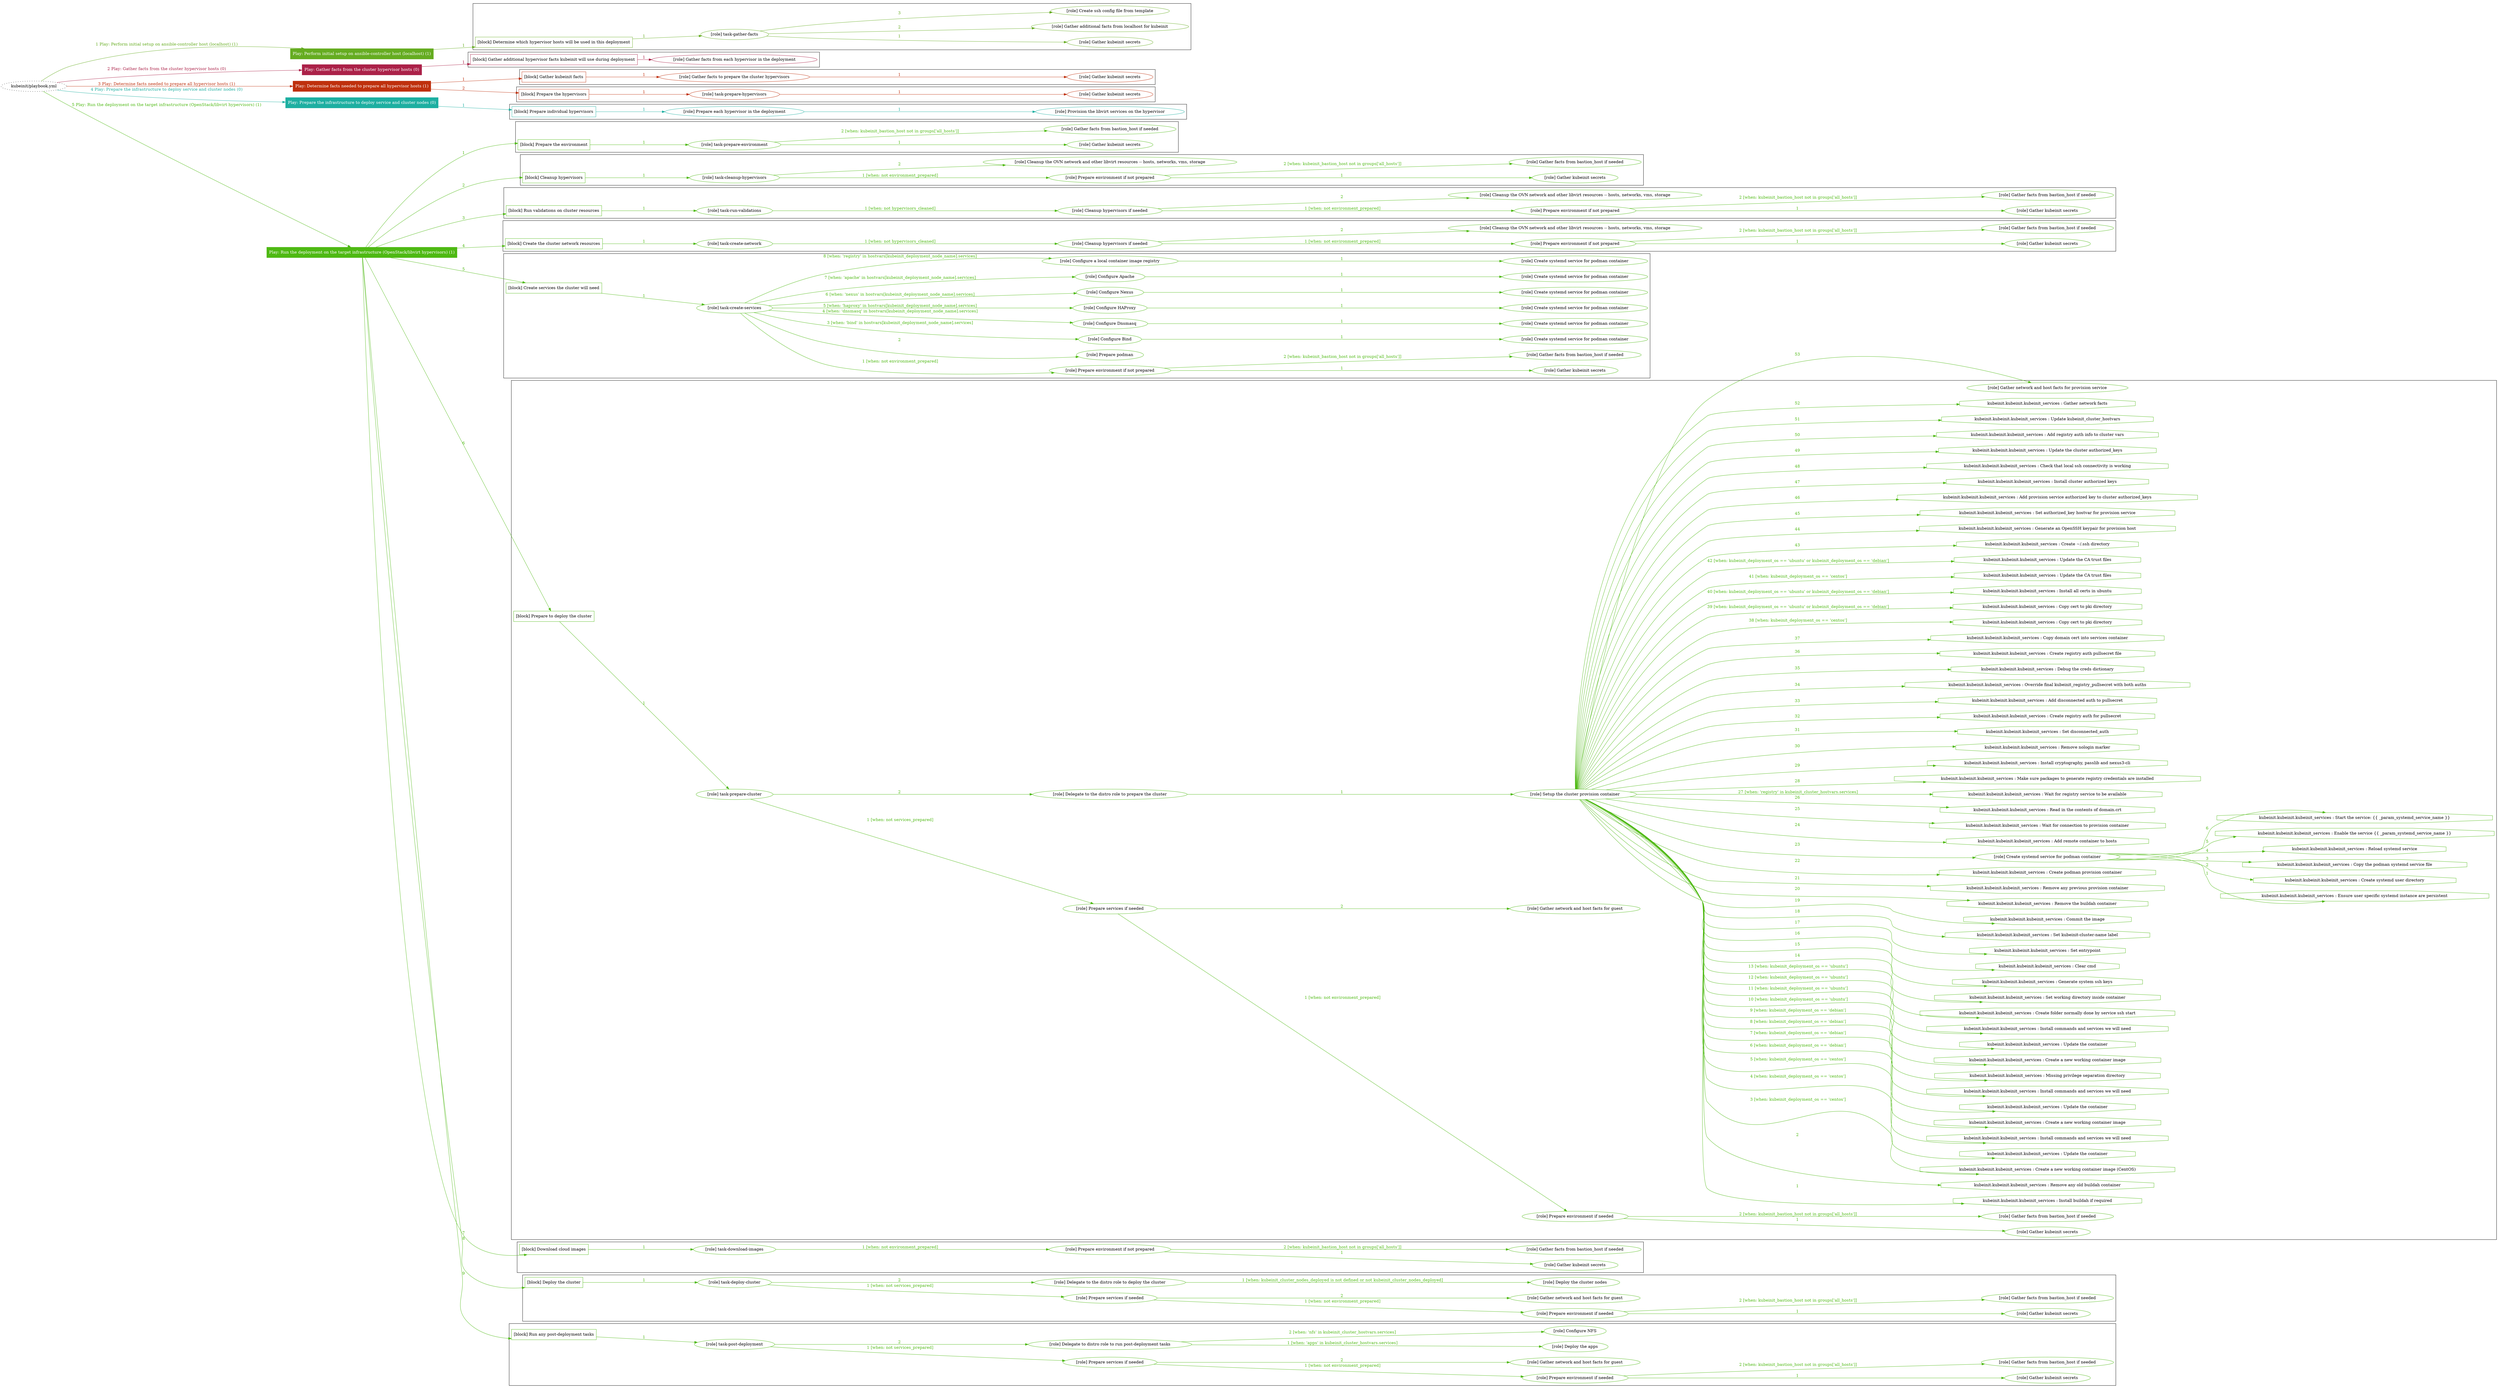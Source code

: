 digraph {
	graph [concentrate=true ordering=in rankdir=LR ratio=fill]
	edge [esep=5 sep=10]
	"kubeinit/playbook.yml" [URL="/home/runner/work/kubeinit/kubeinit/kubeinit/playbook.yml" id=playbook_5cbed61b style=dotted]
	"kubeinit/playbook.yml" -> play_b812bbcd [label="1 Play: Perform initial setup on ansible-controller host (localhost) (1)" color="#65ac20" fontcolor="#65ac20" id=edge_play_b812bbcd labeltooltip="1 Play: Perform initial setup on ansible-controller host (localhost) (1)" tooltip="1 Play: Perform initial setup on ansible-controller host (localhost) (1)"]
	subgraph "Play: Perform initial setup on ansible-controller host (localhost) (1)" {
		play_b812bbcd [label="Play: Perform initial setup on ansible-controller host (localhost) (1)" URL="/home/runner/work/kubeinit/kubeinit/kubeinit/playbook.yml" color="#65ac20" fontcolor="#ffffff" id=play_b812bbcd shape=box style=filled tooltip=localhost]
		play_b812bbcd -> block_d515b009 [label=1 color="#65ac20" fontcolor="#65ac20" id=edge_block_d515b009 labeltooltip=1 tooltip=1]
		subgraph cluster_block_d515b009 {
			block_d515b009 [label="[block] Determine which hypervisor hosts will be used in this deployment" URL="/home/runner/work/kubeinit/kubeinit/kubeinit/playbook.yml" color="#65ac20" id=block_d515b009 labeltooltip="Determine which hypervisor hosts will be used in this deployment" shape=box tooltip="Determine which hypervisor hosts will be used in this deployment"]
			block_d515b009 -> role_1c5df274 [label="1 " color="#65ac20" fontcolor="#65ac20" id=edge_role_1c5df274 labeltooltip="1 " tooltip="1 "]
			subgraph "task-gather-facts" {
				role_1c5df274 [label="[role] task-gather-facts" URL="/home/runner/work/kubeinit/kubeinit/kubeinit/playbook.yml" color="#65ac20" id=role_1c5df274 tooltip="task-gather-facts"]
				role_1c5df274 -> role_863cfb41 [label="1 " color="#65ac20" fontcolor="#65ac20" id=edge_role_863cfb41 labeltooltip="1 " tooltip="1 "]
				subgraph "Gather kubeinit secrets" {
					role_863cfb41 [label="[role] Gather kubeinit secrets" URL="/home/runner/.ansible/collections/ansible_collections/kubeinit/kubeinit/roles/kubeinit_prepare/tasks/build_hypervisors_group.yml" color="#65ac20" id=role_863cfb41 tooltip="Gather kubeinit secrets"]
				}
				role_1c5df274 -> role_44e6d395 [label="2 " color="#65ac20" fontcolor="#65ac20" id=edge_role_44e6d395 labeltooltip="2 " tooltip="2 "]
				subgraph "Gather additional facts from localhost for kubeinit" {
					role_44e6d395 [label="[role] Gather additional facts from localhost for kubeinit" URL="/home/runner/.ansible/collections/ansible_collections/kubeinit/kubeinit/roles/kubeinit_prepare/tasks/build_hypervisors_group.yml" color="#65ac20" id=role_44e6d395 tooltip="Gather additional facts from localhost for kubeinit"]
				}
				role_1c5df274 -> role_15b08333 [label="3 " color="#65ac20" fontcolor="#65ac20" id=edge_role_15b08333 labeltooltip="3 " tooltip="3 "]
				subgraph "Create ssh config file from template" {
					role_15b08333 [label="[role] Create ssh config file from template" URL="/home/runner/.ansible/collections/ansible_collections/kubeinit/kubeinit/roles/kubeinit_prepare/tasks/build_hypervisors_group.yml" color="#65ac20" id=role_15b08333 tooltip="Create ssh config file from template"]
				}
			}
		}
	}
	"kubeinit/playbook.yml" -> play_3362eb7c [label="2 Play: Gather facts from the cluster hypervisor hosts (0)" color="#ab2148" fontcolor="#ab2148" id=edge_play_3362eb7c labeltooltip="2 Play: Gather facts from the cluster hypervisor hosts (0)" tooltip="2 Play: Gather facts from the cluster hypervisor hosts (0)"]
	subgraph "Play: Gather facts from the cluster hypervisor hosts (0)" {
		play_3362eb7c [label="Play: Gather facts from the cluster hypervisor hosts (0)" URL="/home/runner/work/kubeinit/kubeinit/kubeinit/playbook.yml" color="#ab2148" fontcolor="#ffffff" id=play_3362eb7c shape=box style=filled tooltip="Play: Gather facts from the cluster hypervisor hosts (0)"]
		play_3362eb7c -> block_071229f4 [label=1 color="#ab2148" fontcolor="#ab2148" id=edge_block_071229f4 labeltooltip=1 tooltip=1]
		subgraph cluster_block_071229f4 {
			block_071229f4 [label="[block] Gather additional hypervisor facts kubeinit will use during deployment" URL="/home/runner/work/kubeinit/kubeinit/kubeinit/playbook.yml" color="#ab2148" id=block_071229f4 labeltooltip="Gather additional hypervisor facts kubeinit will use during deployment" shape=box tooltip="Gather additional hypervisor facts kubeinit will use during deployment"]
			block_071229f4 -> role_e8b23e44 [label="1 " color="#ab2148" fontcolor="#ab2148" id=edge_role_e8b23e44 labeltooltip="1 " tooltip="1 "]
			subgraph "Gather facts from each hypervisor in the deployment" {
				role_e8b23e44 [label="[role] Gather facts from each hypervisor in the deployment" URL="/home/runner/work/kubeinit/kubeinit/kubeinit/playbook.yml" color="#ab2148" id=role_e8b23e44 tooltip="Gather facts from each hypervisor in the deployment"]
			}
		}
	}
	"kubeinit/playbook.yml" -> play_d4f5a167 [label="3 Play: Determine facts needed to prepare all hypervisor hosts (1)" color="#bf300d" fontcolor="#bf300d" id=edge_play_d4f5a167 labeltooltip="3 Play: Determine facts needed to prepare all hypervisor hosts (1)" tooltip="3 Play: Determine facts needed to prepare all hypervisor hosts (1)"]
	subgraph "Play: Determine facts needed to prepare all hypervisor hosts (1)" {
		play_d4f5a167 [label="Play: Determine facts needed to prepare all hypervisor hosts (1)" URL="/home/runner/work/kubeinit/kubeinit/kubeinit/playbook.yml" color="#bf300d" fontcolor="#ffffff" id=play_d4f5a167 shape=box style=filled tooltip=localhost]
		play_d4f5a167 -> block_8bb9c335 [label=1 color="#bf300d" fontcolor="#bf300d" id=edge_block_8bb9c335 labeltooltip=1 tooltip=1]
		subgraph cluster_block_8bb9c335 {
			block_8bb9c335 [label="[block] Gather kubeinit facts" URL="/home/runner/work/kubeinit/kubeinit/kubeinit/playbook.yml" color="#bf300d" id=block_8bb9c335 labeltooltip="Gather kubeinit facts" shape=box tooltip="Gather kubeinit facts"]
			block_8bb9c335 -> role_0b3f0911 [label="1 " color="#bf300d" fontcolor="#bf300d" id=edge_role_0b3f0911 labeltooltip="1 " tooltip="1 "]
			subgraph "Gather facts to prepare the cluster hypervisors" {
				role_0b3f0911 [label="[role] Gather facts to prepare the cluster hypervisors" URL="/home/runner/work/kubeinit/kubeinit/kubeinit/playbook.yml" color="#bf300d" id=role_0b3f0911 tooltip="Gather facts to prepare the cluster hypervisors"]
				role_0b3f0911 -> role_9596412f [label="1 " color="#bf300d" fontcolor="#bf300d" id=edge_role_9596412f labeltooltip="1 " tooltip="1 "]
				subgraph "Gather kubeinit secrets" {
					role_9596412f [label="[role] Gather kubeinit secrets" URL="/home/runner/.ansible/collections/ansible_collections/kubeinit/kubeinit/roles/kubeinit_prepare/tasks/gather_kubeinit_facts.yml" color="#bf300d" id=role_9596412f tooltip="Gather kubeinit secrets"]
				}
			}
		}
		play_d4f5a167 -> block_defae9e6 [label=2 color="#bf300d" fontcolor="#bf300d" id=edge_block_defae9e6 labeltooltip=2 tooltip=2]
		subgraph cluster_block_defae9e6 {
			block_defae9e6 [label="[block] Prepare the hypervisors" URL="/home/runner/work/kubeinit/kubeinit/kubeinit/playbook.yml" color="#bf300d" id=block_defae9e6 labeltooltip="Prepare the hypervisors" shape=box tooltip="Prepare the hypervisors"]
			block_defae9e6 -> role_2dffe489 [label="1 " color="#bf300d" fontcolor="#bf300d" id=edge_role_2dffe489 labeltooltip="1 " tooltip="1 "]
			subgraph "task-prepare-hypervisors" {
				role_2dffe489 [label="[role] task-prepare-hypervisors" URL="/home/runner/work/kubeinit/kubeinit/kubeinit/playbook.yml" color="#bf300d" id=role_2dffe489 tooltip="task-prepare-hypervisors"]
				role_2dffe489 -> role_59444199 [label="1 " color="#bf300d" fontcolor="#bf300d" id=edge_role_59444199 labeltooltip="1 " tooltip="1 "]
				subgraph "Gather kubeinit secrets" {
					role_59444199 [label="[role] Gather kubeinit secrets" URL="/home/runner/.ansible/collections/ansible_collections/kubeinit/kubeinit/roles/kubeinit_prepare/tasks/gather_kubeinit_facts.yml" color="#bf300d" id=role_59444199 tooltip="Gather kubeinit secrets"]
				}
			}
		}
	}
	"kubeinit/playbook.yml" -> play_a0dd61ca [label="4 Play: Prepare the infrastructure to deploy service and cluster nodes (0)" color="#1dafa1" fontcolor="#1dafa1" id=edge_play_a0dd61ca labeltooltip="4 Play: Prepare the infrastructure to deploy service and cluster nodes (0)" tooltip="4 Play: Prepare the infrastructure to deploy service and cluster nodes (0)"]
	subgraph "Play: Prepare the infrastructure to deploy service and cluster nodes (0)" {
		play_a0dd61ca [label="Play: Prepare the infrastructure to deploy service and cluster nodes (0)" URL="/home/runner/work/kubeinit/kubeinit/kubeinit/playbook.yml" color="#1dafa1" fontcolor="#ffffff" id=play_a0dd61ca shape=box style=filled tooltip="Play: Prepare the infrastructure to deploy service and cluster nodes (0)"]
		play_a0dd61ca -> block_b28e58d6 [label=1 color="#1dafa1" fontcolor="#1dafa1" id=edge_block_b28e58d6 labeltooltip=1 tooltip=1]
		subgraph cluster_block_b28e58d6 {
			block_b28e58d6 [label="[block] Prepare individual hypervisors" URL="/home/runner/work/kubeinit/kubeinit/kubeinit/playbook.yml" color="#1dafa1" id=block_b28e58d6 labeltooltip="Prepare individual hypervisors" shape=box tooltip="Prepare individual hypervisors"]
			block_b28e58d6 -> role_8d7e75b0 [label="1 " color="#1dafa1" fontcolor="#1dafa1" id=edge_role_8d7e75b0 labeltooltip="1 " tooltip="1 "]
			subgraph "Prepare each hypervisor in the deployment" {
				role_8d7e75b0 [label="[role] Prepare each hypervisor in the deployment" URL="/home/runner/work/kubeinit/kubeinit/kubeinit/playbook.yml" color="#1dafa1" id=role_8d7e75b0 tooltip="Prepare each hypervisor in the deployment"]
				role_8d7e75b0 -> role_5f69b41a [label="1 " color="#1dafa1" fontcolor="#1dafa1" id=edge_role_5f69b41a labeltooltip="1 " tooltip="1 "]
				subgraph "Provision the libvirt services on the hypervisor" {
					role_5f69b41a [label="[role] Provision the libvirt services on the hypervisor" URL="/home/runner/.ansible/collections/ansible_collections/kubeinit/kubeinit/roles/kubeinit_prepare/tasks/prepare_hypervisor.yml" color="#1dafa1" id=role_5f69b41a tooltip="Provision the libvirt services on the hypervisor"]
				}
			}
		}
	}
	"kubeinit/playbook.yml" -> play_95c4333d [label="5 Play: Run the deployment on the target infrastructure (OpenStack/libvirt hypervisors) (1)" color="#4eb913" fontcolor="#4eb913" id=edge_play_95c4333d labeltooltip="5 Play: Run the deployment on the target infrastructure (OpenStack/libvirt hypervisors) (1)" tooltip="5 Play: Run the deployment on the target infrastructure (OpenStack/libvirt hypervisors) (1)"]
	subgraph "Play: Run the deployment on the target infrastructure (OpenStack/libvirt hypervisors) (1)" {
		play_95c4333d [label="Play: Run the deployment on the target infrastructure (OpenStack/libvirt hypervisors) (1)" URL="/home/runner/work/kubeinit/kubeinit/kubeinit/playbook.yml" color="#4eb913" fontcolor="#ffffff" id=play_95c4333d shape=box style=filled tooltip=localhost]
		play_95c4333d -> block_715b7ce8 [label=1 color="#4eb913" fontcolor="#4eb913" id=edge_block_715b7ce8 labeltooltip=1 tooltip=1]
		subgraph cluster_block_715b7ce8 {
			block_715b7ce8 [label="[block] Prepare the environment" URL="/home/runner/work/kubeinit/kubeinit/kubeinit/playbook.yml" color="#4eb913" id=block_715b7ce8 labeltooltip="Prepare the environment" shape=box tooltip="Prepare the environment"]
			block_715b7ce8 -> role_4b492909 [label="1 " color="#4eb913" fontcolor="#4eb913" id=edge_role_4b492909 labeltooltip="1 " tooltip="1 "]
			subgraph "task-prepare-environment" {
				role_4b492909 [label="[role] task-prepare-environment" URL="/home/runner/work/kubeinit/kubeinit/kubeinit/playbook.yml" color="#4eb913" id=role_4b492909 tooltip="task-prepare-environment"]
				role_4b492909 -> role_1e3f6e9b [label="1 " color="#4eb913" fontcolor="#4eb913" id=edge_role_1e3f6e9b labeltooltip="1 " tooltip="1 "]
				subgraph "Gather kubeinit secrets" {
					role_1e3f6e9b [label="[role] Gather kubeinit secrets" URL="/home/runner/.ansible/collections/ansible_collections/kubeinit/kubeinit/roles/kubeinit_prepare/tasks/gather_kubeinit_facts.yml" color="#4eb913" id=role_1e3f6e9b tooltip="Gather kubeinit secrets"]
				}
				role_4b492909 -> role_15ac7100 [label="2 [when: kubeinit_bastion_host not in groups['all_hosts']]" color="#4eb913" fontcolor="#4eb913" id=edge_role_15ac7100 labeltooltip="2 [when: kubeinit_bastion_host not in groups['all_hosts']]" tooltip="2 [when: kubeinit_bastion_host not in groups['all_hosts']]"]
				subgraph "Gather facts from bastion_host if needed" {
					role_15ac7100 [label="[role] Gather facts from bastion_host if needed" URL="/home/runner/.ansible/collections/ansible_collections/kubeinit/kubeinit/roles/kubeinit_prepare/tasks/main.yml" color="#4eb913" id=role_15ac7100 tooltip="Gather facts from bastion_host if needed"]
				}
			}
		}
		play_95c4333d -> block_8b098f7d [label=2 color="#4eb913" fontcolor="#4eb913" id=edge_block_8b098f7d labeltooltip=2 tooltip=2]
		subgraph cluster_block_8b098f7d {
			block_8b098f7d [label="[block] Cleanup hypervisors" URL="/home/runner/work/kubeinit/kubeinit/kubeinit/playbook.yml" color="#4eb913" id=block_8b098f7d labeltooltip="Cleanup hypervisors" shape=box tooltip="Cleanup hypervisors"]
			block_8b098f7d -> role_0f686323 [label="1 " color="#4eb913" fontcolor="#4eb913" id=edge_role_0f686323 labeltooltip="1 " tooltip="1 "]
			subgraph "task-cleanup-hypervisors" {
				role_0f686323 [label="[role] task-cleanup-hypervisors" URL="/home/runner/work/kubeinit/kubeinit/kubeinit/playbook.yml" color="#4eb913" id=role_0f686323 tooltip="task-cleanup-hypervisors"]
				role_0f686323 -> role_46fc3293 [label="1 [when: not environment_prepared]" color="#4eb913" fontcolor="#4eb913" id=edge_role_46fc3293 labeltooltip="1 [when: not environment_prepared]" tooltip="1 [when: not environment_prepared]"]
				subgraph "Prepare environment if not prepared" {
					role_46fc3293 [label="[role] Prepare environment if not prepared" URL="/home/runner/.ansible/collections/ansible_collections/kubeinit/kubeinit/roles/kubeinit_libvirt/tasks/cleanup_hypervisors.yml" color="#4eb913" id=role_46fc3293 tooltip="Prepare environment if not prepared"]
					role_46fc3293 -> role_9353b2de [label="1 " color="#4eb913" fontcolor="#4eb913" id=edge_role_9353b2de labeltooltip="1 " tooltip="1 "]
					subgraph "Gather kubeinit secrets" {
						role_9353b2de [label="[role] Gather kubeinit secrets" URL="/home/runner/.ansible/collections/ansible_collections/kubeinit/kubeinit/roles/kubeinit_prepare/tasks/gather_kubeinit_facts.yml" color="#4eb913" id=role_9353b2de tooltip="Gather kubeinit secrets"]
					}
					role_46fc3293 -> role_8b950e08 [label="2 [when: kubeinit_bastion_host not in groups['all_hosts']]" color="#4eb913" fontcolor="#4eb913" id=edge_role_8b950e08 labeltooltip="2 [when: kubeinit_bastion_host not in groups['all_hosts']]" tooltip="2 [when: kubeinit_bastion_host not in groups['all_hosts']]"]
					subgraph "Gather facts from bastion_host if needed" {
						role_8b950e08 [label="[role] Gather facts from bastion_host if needed" URL="/home/runner/.ansible/collections/ansible_collections/kubeinit/kubeinit/roles/kubeinit_prepare/tasks/main.yml" color="#4eb913" id=role_8b950e08 tooltip="Gather facts from bastion_host if needed"]
					}
				}
				role_0f686323 -> role_0d06658f [label="2 " color="#4eb913" fontcolor="#4eb913" id=edge_role_0d06658f labeltooltip="2 " tooltip="2 "]
				subgraph "Cleanup the OVN network and other libvirt resources -- hosts, networks, vms, storage" {
					role_0d06658f [label="[role] Cleanup the OVN network and other libvirt resources -- hosts, networks, vms, storage" URL="/home/runner/.ansible/collections/ansible_collections/kubeinit/kubeinit/roles/kubeinit_libvirt/tasks/cleanup_hypervisors.yml" color="#4eb913" id=role_0d06658f tooltip="Cleanup the OVN network and other libvirt resources -- hosts, networks, vms, storage"]
				}
			}
		}
		play_95c4333d -> block_5fb09c73 [label=3 color="#4eb913" fontcolor="#4eb913" id=edge_block_5fb09c73 labeltooltip=3 tooltip=3]
		subgraph cluster_block_5fb09c73 {
			block_5fb09c73 [label="[block] Run validations on cluster resources" URL="/home/runner/work/kubeinit/kubeinit/kubeinit/playbook.yml" color="#4eb913" id=block_5fb09c73 labeltooltip="Run validations on cluster resources" shape=box tooltip="Run validations on cluster resources"]
			block_5fb09c73 -> role_528a3e2c [label="1 " color="#4eb913" fontcolor="#4eb913" id=edge_role_528a3e2c labeltooltip="1 " tooltip="1 "]
			subgraph "task-run-validations" {
				role_528a3e2c [label="[role] task-run-validations" URL="/home/runner/work/kubeinit/kubeinit/kubeinit/playbook.yml" color="#4eb913" id=role_528a3e2c tooltip="task-run-validations"]
				role_528a3e2c -> role_00c0adaf [label="1 [when: not hypervisors_cleaned]" color="#4eb913" fontcolor="#4eb913" id=edge_role_00c0adaf labeltooltip="1 [when: not hypervisors_cleaned]" tooltip="1 [when: not hypervisors_cleaned]"]
				subgraph "Cleanup hypervisors if needed" {
					role_00c0adaf [label="[role] Cleanup hypervisors if needed" URL="/home/runner/.ansible/collections/ansible_collections/kubeinit/kubeinit/roles/kubeinit_validations/tasks/main.yml" color="#4eb913" id=role_00c0adaf tooltip="Cleanup hypervisors if needed"]
					role_00c0adaf -> role_9fca4f0f [label="1 [when: not environment_prepared]" color="#4eb913" fontcolor="#4eb913" id=edge_role_9fca4f0f labeltooltip="1 [when: not environment_prepared]" tooltip="1 [when: not environment_prepared]"]
					subgraph "Prepare environment if not prepared" {
						role_9fca4f0f [label="[role] Prepare environment if not prepared" URL="/home/runner/.ansible/collections/ansible_collections/kubeinit/kubeinit/roles/kubeinit_libvirt/tasks/cleanup_hypervisors.yml" color="#4eb913" id=role_9fca4f0f tooltip="Prepare environment if not prepared"]
						role_9fca4f0f -> role_5257db6d [label="1 " color="#4eb913" fontcolor="#4eb913" id=edge_role_5257db6d labeltooltip="1 " tooltip="1 "]
						subgraph "Gather kubeinit secrets" {
							role_5257db6d [label="[role] Gather kubeinit secrets" URL="/home/runner/.ansible/collections/ansible_collections/kubeinit/kubeinit/roles/kubeinit_prepare/tasks/gather_kubeinit_facts.yml" color="#4eb913" id=role_5257db6d tooltip="Gather kubeinit secrets"]
						}
						role_9fca4f0f -> role_68f35e4a [label="2 [when: kubeinit_bastion_host not in groups['all_hosts']]" color="#4eb913" fontcolor="#4eb913" id=edge_role_68f35e4a labeltooltip="2 [when: kubeinit_bastion_host not in groups['all_hosts']]" tooltip="2 [when: kubeinit_bastion_host not in groups['all_hosts']]"]
						subgraph "Gather facts from bastion_host if needed" {
							role_68f35e4a [label="[role] Gather facts from bastion_host if needed" URL="/home/runner/.ansible/collections/ansible_collections/kubeinit/kubeinit/roles/kubeinit_prepare/tasks/main.yml" color="#4eb913" id=role_68f35e4a tooltip="Gather facts from bastion_host if needed"]
						}
					}
					role_00c0adaf -> role_945f5295 [label="2 " color="#4eb913" fontcolor="#4eb913" id=edge_role_945f5295 labeltooltip="2 " tooltip="2 "]
					subgraph "Cleanup the OVN network and other libvirt resources -- hosts, networks, vms, storage" {
						role_945f5295 [label="[role] Cleanup the OVN network and other libvirt resources -- hosts, networks, vms, storage" URL="/home/runner/.ansible/collections/ansible_collections/kubeinit/kubeinit/roles/kubeinit_libvirt/tasks/cleanup_hypervisors.yml" color="#4eb913" id=role_945f5295 tooltip="Cleanup the OVN network and other libvirt resources -- hosts, networks, vms, storage"]
					}
				}
			}
		}
		play_95c4333d -> block_974ff18f [label=4 color="#4eb913" fontcolor="#4eb913" id=edge_block_974ff18f labeltooltip=4 tooltip=4]
		subgraph cluster_block_974ff18f {
			block_974ff18f [label="[block] Create the cluster network resources" URL="/home/runner/work/kubeinit/kubeinit/kubeinit/playbook.yml" color="#4eb913" id=block_974ff18f labeltooltip="Create the cluster network resources" shape=box tooltip="Create the cluster network resources"]
			block_974ff18f -> role_642dd46c [label="1 " color="#4eb913" fontcolor="#4eb913" id=edge_role_642dd46c labeltooltip="1 " tooltip="1 "]
			subgraph "task-create-network" {
				role_642dd46c [label="[role] task-create-network" URL="/home/runner/work/kubeinit/kubeinit/kubeinit/playbook.yml" color="#4eb913" id=role_642dd46c tooltip="task-create-network"]
				role_642dd46c -> role_ad12b769 [label="1 [when: not hypervisors_cleaned]" color="#4eb913" fontcolor="#4eb913" id=edge_role_ad12b769 labeltooltip="1 [when: not hypervisors_cleaned]" tooltip="1 [when: not hypervisors_cleaned]"]
				subgraph "Cleanup hypervisors if needed" {
					role_ad12b769 [label="[role] Cleanup hypervisors if needed" URL="/home/runner/.ansible/collections/ansible_collections/kubeinit/kubeinit/roles/kubeinit_libvirt/tasks/create_network.yml" color="#4eb913" id=role_ad12b769 tooltip="Cleanup hypervisors if needed"]
					role_ad12b769 -> role_96e75cd0 [label="1 [when: not environment_prepared]" color="#4eb913" fontcolor="#4eb913" id=edge_role_96e75cd0 labeltooltip="1 [when: not environment_prepared]" tooltip="1 [when: not environment_prepared]"]
					subgraph "Prepare environment if not prepared" {
						role_96e75cd0 [label="[role] Prepare environment if not prepared" URL="/home/runner/.ansible/collections/ansible_collections/kubeinit/kubeinit/roles/kubeinit_libvirt/tasks/cleanup_hypervisors.yml" color="#4eb913" id=role_96e75cd0 tooltip="Prepare environment if not prepared"]
						role_96e75cd0 -> role_0b8f8f84 [label="1 " color="#4eb913" fontcolor="#4eb913" id=edge_role_0b8f8f84 labeltooltip="1 " tooltip="1 "]
						subgraph "Gather kubeinit secrets" {
							role_0b8f8f84 [label="[role] Gather kubeinit secrets" URL="/home/runner/.ansible/collections/ansible_collections/kubeinit/kubeinit/roles/kubeinit_prepare/tasks/gather_kubeinit_facts.yml" color="#4eb913" id=role_0b8f8f84 tooltip="Gather kubeinit secrets"]
						}
						role_96e75cd0 -> role_931b39b1 [label="2 [when: kubeinit_bastion_host not in groups['all_hosts']]" color="#4eb913" fontcolor="#4eb913" id=edge_role_931b39b1 labeltooltip="2 [when: kubeinit_bastion_host not in groups['all_hosts']]" tooltip="2 [when: kubeinit_bastion_host not in groups['all_hosts']]"]
						subgraph "Gather facts from bastion_host if needed" {
							role_931b39b1 [label="[role] Gather facts from bastion_host if needed" URL="/home/runner/.ansible/collections/ansible_collections/kubeinit/kubeinit/roles/kubeinit_prepare/tasks/main.yml" color="#4eb913" id=role_931b39b1 tooltip="Gather facts from bastion_host if needed"]
						}
					}
					role_ad12b769 -> role_404e0cd3 [label="2 " color="#4eb913" fontcolor="#4eb913" id=edge_role_404e0cd3 labeltooltip="2 " tooltip="2 "]
					subgraph "Cleanup the OVN network and other libvirt resources -- hosts, networks, vms, storage" {
						role_404e0cd3 [label="[role] Cleanup the OVN network and other libvirt resources -- hosts, networks, vms, storage" URL="/home/runner/.ansible/collections/ansible_collections/kubeinit/kubeinit/roles/kubeinit_libvirt/tasks/cleanup_hypervisors.yml" color="#4eb913" id=role_404e0cd3 tooltip="Cleanup the OVN network and other libvirt resources -- hosts, networks, vms, storage"]
					}
				}
			}
		}
		play_95c4333d -> block_c3aa0b97 [label=5 color="#4eb913" fontcolor="#4eb913" id=edge_block_c3aa0b97 labeltooltip=5 tooltip=5]
		subgraph cluster_block_c3aa0b97 {
			block_c3aa0b97 [label="[block] Create services the cluster will need" URL="/home/runner/work/kubeinit/kubeinit/kubeinit/playbook.yml" color="#4eb913" id=block_c3aa0b97 labeltooltip="Create services the cluster will need" shape=box tooltip="Create services the cluster will need"]
			block_c3aa0b97 -> role_179470a4 [label="1 " color="#4eb913" fontcolor="#4eb913" id=edge_role_179470a4 labeltooltip="1 " tooltip="1 "]
			subgraph "task-create-services" {
				role_179470a4 [label="[role] task-create-services" URL="/home/runner/work/kubeinit/kubeinit/kubeinit/playbook.yml" color="#4eb913" id=role_179470a4 tooltip="task-create-services"]
				role_179470a4 -> role_9b0dbe06 [label="1 [when: not environment_prepared]" color="#4eb913" fontcolor="#4eb913" id=edge_role_9b0dbe06 labeltooltip="1 [when: not environment_prepared]" tooltip="1 [when: not environment_prepared]"]
				subgraph "Prepare environment if not prepared" {
					role_9b0dbe06 [label="[role] Prepare environment if not prepared" URL="/home/runner/.ansible/collections/ansible_collections/kubeinit/kubeinit/roles/kubeinit_services/tasks/main.yml" color="#4eb913" id=role_9b0dbe06 tooltip="Prepare environment if not prepared"]
					role_9b0dbe06 -> role_12611ddb [label="1 " color="#4eb913" fontcolor="#4eb913" id=edge_role_12611ddb labeltooltip="1 " tooltip="1 "]
					subgraph "Gather kubeinit secrets" {
						role_12611ddb [label="[role] Gather kubeinit secrets" URL="/home/runner/.ansible/collections/ansible_collections/kubeinit/kubeinit/roles/kubeinit_prepare/tasks/gather_kubeinit_facts.yml" color="#4eb913" id=role_12611ddb tooltip="Gather kubeinit secrets"]
					}
					role_9b0dbe06 -> role_96a81c6b [label="2 [when: kubeinit_bastion_host not in groups['all_hosts']]" color="#4eb913" fontcolor="#4eb913" id=edge_role_96a81c6b labeltooltip="2 [when: kubeinit_bastion_host not in groups['all_hosts']]" tooltip="2 [when: kubeinit_bastion_host not in groups['all_hosts']]"]
					subgraph "Gather facts from bastion_host if needed" {
						role_96a81c6b [label="[role] Gather facts from bastion_host if needed" URL="/home/runner/.ansible/collections/ansible_collections/kubeinit/kubeinit/roles/kubeinit_prepare/tasks/main.yml" color="#4eb913" id=role_96a81c6b tooltip="Gather facts from bastion_host if needed"]
					}
				}
				role_179470a4 -> role_8d88ebdf [label="2 " color="#4eb913" fontcolor="#4eb913" id=edge_role_8d88ebdf labeltooltip="2 " tooltip="2 "]
				subgraph "Prepare podman" {
					role_8d88ebdf [label="[role] Prepare podman" URL="/home/runner/.ansible/collections/ansible_collections/kubeinit/kubeinit/roles/kubeinit_services/tasks/00_create_service_pod.yml" color="#4eb913" id=role_8d88ebdf tooltip="Prepare podman"]
				}
				role_179470a4 -> role_29d72c41 [label="3 [when: 'bind' in hostvars[kubeinit_deployment_node_name].services]" color="#4eb913" fontcolor="#4eb913" id=edge_role_29d72c41 labeltooltip="3 [when: 'bind' in hostvars[kubeinit_deployment_node_name].services]" tooltip="3 [when: 'bind' in hostvars[kubeinit_deployment_node_name].services]"]
				subgraph "Configure Bind" {
					role_29d72c41 [label="[role] Configure Bind" URL="/home/runner/.ansible/collections/ansible_collections/kubeinit/kubeinit/roles/kubeinit_services/tasks/start_services_containers.yml" color="#4eb913" id=role_29d72c41 tooltip="Configure Bind"]
					role_29d72c41 -> role_42e4d8da [label="1 " color="#4eb913" fontcolor="#4eb913" id=edge_role_42e4d8da labeltooltip="1 " tooltip="1 "]
					subgraph "Create systemd service for podman container" {
						role_42e4d8da [label="[role] Create systemd service for podman container" URL="/home/runner/.ansible/collections/ansible_collections/kubeinit/kubeinit/roles/kubeinit_bind/tasks/main.yml" color="#4eb913" id=role_42e4d8da tooltip="Create systemd service for podman container"]
					}
				}
				role_179470a4 -> role_43414b7e [label="4 [when: 'dnsmasq' in hostvars[kubeinit_deployment_node_name].services]" color="#4eb913" fontcolor="#4eb913" id=edge_role_43414b7e labeltooltip="4 [when: 'dnsmasq' in hostvars[kubeinit_deployment_node_name].services]" tooltip="4 [when: 'dnsmasq' in hostvars[kubeinit_deployment_node_name].services]"]
				subgraph "Configure Dnsmasq" {
					role_43414b7e [label="[role] Configure Dnsmasq" URL="/home/runner/.ansible/collections/ansible_collections/kubeinit/kubeinit/roles/kubeinit_services/tasks/start_services_containers.yml" color="#4eb913" id=role_43414b7e tooltip="Configure Dnsmasq"]
					role_43414b7e -> role_d45c4543 [label="1 " color="#4eb913" fontcolor="#4eb913" id=edge_role_d45c4543 labeltooltip="1 " tooltip="1 "]
					subgraph "Create systemd service for podman container" {
						role_d45c4543 [label="[role] Create systemd service for podman container" URL="/home/runner/.ansible/collections/ansible_collections/kubeinit/kubeinit/roles/kubeinit_dnsmasq/tasks/main.yml" color="#4eb913" id=role_d45c4543 tooltip="Create systemd service for podman container"]
					}
				}
				role_179470a4 -> role_a30a12c2 [label="5 [when: 'haproxy' in hostvars[kubeinit_deployment_node_name].services]" color="#4eb913" fontcolor="#4eb913" id=edge_role_a30a12c2 labeltooltip="5 [when: 'haproxy' in hostvars[kubeinit_deployment_node_name].services]" tooltip="5 [when: 'haproxy' in hostvars[kubeinit_deployment_node_name].services]"]
				subgraph "Configure HAProxy" {
					role_a30a12c2 [label="[role] Configure HAProxy" URL="/home/runner/.ansible/collections/ansible_collections/kubeinit/kubeinit/roles/kubeinit_services/tasks/start_services_containers.yml" color="#4eb913" id=role_a30a12c2 tooltip="Configure HAProxy"]
					role_a30a12c2 -> role_cc3143e4 [label="1 " color="#4eb913" fontcolor="#4eb913" id=edge_role_cc3143e4 labeltooltip="1 " tooltip="1 "]
					subgraph "Create systemd service for podman container" {
						role_cc3143e4 [label="[role] Create systemd service for podman container" URL="/home/runner/.ansible/collections/ansible_collections/kubeinit/kubeinit/roles/kubeinit_haproxy/tasks/main.yml" color="#4eb913" id=role_cc3143e4 tooltip="Create systemd service for podman container"]
					}
				}
				role_179470a4 -> role_f5236513 [label="6 [when: 'nexus' in hostvars[kubeinit_deployment_node_name].services]" color="#4eb913" fontcolor="#4eb913" id=edge_role_f5236513 labeltooltip="6 [when: 'nexus' in hostvars[kubeinit_deployment_node_name].services]" tooltip="6 [when: 'nexus' in hostvars[kubeinit_deployment_node_name].services]"]
				subgraph "Configure Nexus" {
					role_f5236513 [label="[role] Configure Nexus" URL="/home/runner/.ansible/collections/ansible_collections/kubeinit/kubeinit/roles/kubeinit_services/tasks/start_services_containers.yml" color="#4eb913" id=role_f5236513 tooltip="Configure Nexus"]
					role_f5236513 -> role_5702715f [label="1 " color="#4eb913" fontcolor="#4eb913" id=edge_role_5702715f labeltooltip="1 " tooltip="1 "]
					subgraph "Create systemd service for podman container" {
						role_5702715f [label="[role] Create systemd service for podman container" URL="/home/runner/.ansible/collections/ansible_collections/kubeinit/kubeinit/roles/kubeinit_nexus/tasks/main.yml" color="#4eb913" id=role_5702715f tooltip="Create systemd service for podman container"]
					}
				}
				role_179470a4 -> role_70436bad [label="7 [when: 'apache' in hostvars[kubeinit_deployment_node_name].services]" color="#4eb913" fontcolor="#4eb913" id=edge_role_70436bad labeltooltip="7 [when: 'apache' in hostvars[kubeinit_deployment_node_name].services]" tooltip="7 [when: 'apache' in hostvars[kubeinit_deployment_node_name].services]"]
				subgraph "Configure Apache" {
					role_70436bad [label="[role] Configure Apache" URL="/home/runner/.ansible/collections/ansible_collections/kubeinit/kubeinit/roles/kubeinit_services/tasks/start_services_containers.yml" color="#4eb913" id=role_70436bad tooltip="Configure Apache"]
					role_70436bad -> role_d162a906 [label="1 " color="#4eb913" fontcolor="#4eb913" id=edge_role_d162a906 labeltooltip="1 " tooltip="1 "]
					subgraph "Create systemd service for podman container" {
						role_d162a906 [label="[role] Create systemd service for podman container" URL="/home/runner/.ansible/collections/ansible_collections/kubeinit/kubeinit/roles/kubeinit_apache/tasks/main.yml" color="#4eb913" id=role_d162a906 tooltip="Create systemd service for podman container"]
					}
				}
				role_179470a4 -> role_79dced27 [label="8 [when: 'registry' in hostvars[kubeinit_deployment_node_name].services]" color="#4eb913" fontcolor="#4eb913" id=edge_role_79dced27 labeltooltip="8 [when: 'registry' in hostvars[kubeinit_deployment_node_name].services]" tooltip="8 [when: 'registry' in hostvars[kubeinit_deployment_node_name].services]"]
				subgraph "Configure a local container image registry" {
					role_79dced27 [label="[role] Configure a local container image registry" URL="/home/runner/.ansible/collections/ansible_collections/kubeinit/kubeinit/roles/kubeinit_services/tasks/start_services_containers.yml" color="#4eb913" id=role_79dced27 tooltip="Configure a local container image registry"]
					role_79dced27 -> role_ca5d0978 [label="1 " color="#4eb913" fontcolor="#4eb913" id=edge_role_ca5d0978 labeltooltip="1 " tooltip="1 "]
					subgraph "Create systemd service for podman container" {
						role_ca5d0978 [label="[role] Create systemd service for podman container" URL="/home/runner/.ansible/collections/ansible_collections/kubeinit/kubeinit/roles/kubeinit_registry/tasks/main.yml" color="#4eb913" id=role_ca5d0978 tooltip="Create systemd service for podman container"]
					}
				}
			}
		}
		play_95c4333d -> block_dd07c65a [label=6 color="#4eb913" fontcolor="#4eb913" id=edge_block_dd07c65a labeltooltip=6 tooltip=6]
		subgraph cluster_block_dd07c65a {
			block_dd07c65a [label="[block] Prepare to deploy the cluster" URL="/home/runner/work/kubeinit/kubeinit/kubeinit/playbook.yml" color="#4eb913" id=block_dd07c65a labeltooltip="Prepare to deploy the cluster" shape=box tooltip="Prepare to deploy the cluster"]
			block_dd07c65a -> role_52b2dae5 [label="1 " color="#4eb913" fontcolor="#4eb913" id=edge_role_52b2dae5 labeltooltip="1 " tooltip="1 "]
			subgraph "task-prepare-cluster" {
				role_52b2dae5 [label="[role] task-prepare-cluster" URL="/home/runner/work/kubeinit/kubeinit/kubeinit/playbook.yml" color="#4eb913" id=role_52b2dae5 tooltip="task-prepare-cluster"]
				role_52b2dae5 -> role_2ef4fcd8 [label="1 [when: not services_prepared]" color="#4eb913" fontcolor="#4eb913" id=edge_role_2ef4fcd8 labeltooltip="1 [when: not services_prepared]" tooltip="1 [when: not services_prepared]"]
				subgraph "Prepare services if needed" {
					role_2ef4fcd8 [label="[role] Prepare services if needed" URL="/home/runner/.ansible/collections/ansible_collections/kubeinit/kubeinit/roles/kubeinit_prepare/tasks/prepare_cluster.yml" color="#4eb913" id=role_2ef4fcd8 tooltip="Prepare services if needed"]
					role_2ef4fcd8 -> role_0ef143d9 [label="1 [when: not environment_prepared]" color="#4eb913" fontcolor="#4eb913" id=edge_role_0ef143d9 labeltooltip="1 [when: not environment_prepared]" tooltip="1 [when: not environment_prepared]"]
					subgraph "Prepare environment if needed" {
						role_0ef143d9 [label="[role] Prepare environment if needed" URL="/home/runner/.ansible/collections/ansible_collections/kubeinit/kubeinit/roles/kubeinit_services/tasks/prepare_services.yml" color="#4eb913" id=role_0ef143d9 tooltip="Prepare environment if needed"]
						role_0ef143d9 -> role_f220152c [label="1 " color="#4eb913" fontcolor="#4eb913" id=edge_role_f220152c labeltooltip="1 " tooltip="1 "]
						subgraph "Gather kubeinit secrets" {
							role_f220152c [label="[role] Gather kubeinit secrets" URL="/home/runner/.ansible/collections/ansible_collections/kubeinit/kubeinit/roles/kubeinit_prepare/tasks/gather_kubeinit_facts.yml" color="#4eb913" id=role_f220152c tooltip="Gather kubeinit secrets"]
						}
						role_0ef143d9 -> role_e789165c [label="2 [when: kubeinit_bastion_host not in groups['all_hosts']]" color="#4eb913" fontcolor="#4eb913" id=edge_role_e789165c labeltooltip="2 [when: kubeinit_bastion_host not in groups['all_hosts']]" tooltip="2 [when: kubeinit_bastion_host not in groups['all_hosts']]"]
						subgraph "Gather facts from bastion_host if needed" {
							role_e789165c [label="[role] Gather facts from bastion_host if needed" URL="/home/runner/.ansible/collections/ansible_collections/kubeinit/kubeinit/roles/kubeinit_prepare/tasks/main.yml" color="#4eb913" id=role_e789165c tooltip="Gather facts from bastion_host if needed"]
						}
					}
					role_2ef4fcd8 -> role_f81c1ecc [label="2 " color="#4eb913" fontcolor="#4eb913" id=edge_role_f81c1ecc labeltooltip="2 " tooltip="2 "]
					subgraph "Gather network and host facts for guest" {
						role_f81c1ecc [label="[role] Gather network and host facts for guest" URL="/home/runner/.ansible/collections/ansible_collections/kubeinit/kubeinit/roles/kubeinit_services/tasks/prepare_services.yml" color="#4eb913" id=role_f81c1ecc tooltip="Gather network and host facts for guest"]
					}
				}
				role_52b2dae5 -> role_ec5a2d0e [label="2 " color="#4eb913" fontcolor="#4eb913" id=edge_role_ec5a2d0e labeltooltip="2 " tooltip="2 "]
				subgraph "Delegate to the distro role to prepare the cluster" {
					role_ec5a2d0e [label="[role] Delegate to the distro role to prepare the cluster" URL="/home/runner/.ansible/collections/ansible_collections/kubeinit/kubeinit/roles/kubeinit_prepare/tasks/prepare_cluster.yml" color="#4eb913" id=role_ec5a2d0e tooltip="Delegate to the distro role to prepare the cluster"]
					role_ec5a2d0e -> role_4939e9a9 [label="1 " color="#4eb913" fontcolor="#4eb913" id=edge_role_4939e9a9 labeltooltip="1 " tooltip="1 "]
					subgraph "Setup the cluster provision container" {
						role_4939e9a9 [label="[role] Setup the cluster provision container" URL="/home/runner/.ansible/collections/ansible_collections/kubeinit/kubeinit/roles/kubeinit_cdk/tasks/prepare_cluster.yml" color="#4eb913" id=role_4939e9a9 tooltip="Setup the cluster provision container"]
						task_f6ae1e6b [label="kubeinit.kubeinit.kubeinit_services : Install buildah if required" URL="/home/runner/.ansible/collections/ansible_collections/kubeinit/kubeinit/roles/kubeinit_services/tasks/create_provision_container.yml" color="#4eb913" id=task_f6ae1e6b shape=octagon tooltip="kubeinit.kubeinit.kubeinit_services : Install buildah if required"]
						role_4939e9a9 -> task_f6ae1e6b [label="1 " color="#4eb913" fontcolor="#4eb913" id=edge_task_f6ae1e6b labeltooltip="1 " tooltip="1 "]
						task_2eaac582 [label="kubeinit.kubeinit.kubeinit_services : Remove any old buildah container" URL="/home/runner/.ansible/collections/ansible_collections/kubeinit/kubeinit/roles/kubeinit_services/tasks/create_provision_container.yml" color="#4eb913" id=task_2eaac582 shape=octagon tooltip="kubeinit.kubeinit.kubeinit_services : Remove any old buildah container"]
						role_4939e9a9 -> task_2eaac582 [label="2 " color="#4eb913" fontcolor="#4eb913" id=edge_task_2eaac582 labeltooltip="2 " tooltip="2 "]
						task_5ea712f5 [label="kubeinit.kubeinit.kubeinit_services : Create a new working container image (CentOS)" URL="/home/runner/.ansible/collections/ansible_collections/kubeinit/kubeinit/roles/kubeinit_services/tasks/create_provision_container.yml" color="#4eb913" id=task_5ea712f5 shape=octagon tooltip="kubeinit.kubeinit.kubeinit_services : Create a new working container image (CentOS)"]
						role_4939e9a9 -> task_5ea712f5 [label="3 [when: kubeinit_deployment_os == 'centos']" color="#4eb913" fontcolor="#4eb913" id=edge_task_5ea712f5 labeltooltip="3 [when: kubeinit_deployment_os == 'centos']" tooltip="3 [when: kubeinit_deployment_os == 'centos']"]
						task_65c98008 [label="kubeinit.kubeinit.kubeinit_services : Update the container" URL="/home/runner/.ansible/collections/ansible_collections/kubeinit/kubeinit/roles/kubeinit_services/tasks/create_provision_container.yml" color="#4eb913" id=task_65c98008 shape=octagon tooltip="kubeinit.kubeinit.kubeinit_services : Update the container"]
						role_4939e9a9 -> task_65c98008 [label="4 [when: kubeinit_deployment_os == 'centos']" color="#4eb913" fontcolor="#4eb913" id=edge_task_65c98008 labeltooltip="4 [when: kubeinit_deployment_os == 'centos']" tooltip="4 [when: kubeinit_deployment_os == 'centos']"]
						task_d8afbbaa [label="kubeinit.kubeinit.kubeinit_services : Install commands and services we will need" URL="/home/runner/.ansible/collections/ansible_collections/kubeinit/kubeinit/roles/kubeinit_services/tasks/create_provision_container.yml" color="#4eb913" id=task_d8afbbaa shape=octagon tooltip="kubeinit.kubeinit.kubeinit_services : Install commands and services we will need"]
						role_4939e9a9 -> task_d8afbbaa [label="5 [when: kubeinit_deployment_os == 'centos']" color="#4eb913" fontcolor="#4eb913" id=edge_task_d8afbbaa labeltooltip="5 [when: kubeinit_deployment_os == 'centos']" tooltip="5 [when: kubeinit_deployment_os == 'centos']"]
						task_526c4115 [label="kubeinit.kubeinit.kubeinit_services : Create a new working container image" URL="/home/runner/.ansible/collections/ansible_collections/kubeinit/kubeinit/roles/kubeinit_services/tasks/create_provision_container.yml" color="#4eb913" id=task_526c4115 shape=octagon tooltip="kubeinit.kubeinit.kubeinit_services : Create a new working container image"]
						role_4939e9a9 -> task_526c4115 [label="6 [when: kubeinit_deployment_os == 'debian']" color="#4eb913" fontcolor="#4eb913" id=edge_task_526c4115 labeltooltip="6 [when: kubeinit_deployment_os == 'debian']" tooltip="6 [when: kubeinit_deployment_os == 'debian']"]
						task_2a35a5e3 [label="kubeinit.kubeinit.kubeinit_services : Update the container" URL="/home/runner/.ansible/collections/ansible_collections/kubeinit/kubeinit/roles/kubeinit_services/tasks/create_provision_container.yml" color="#4eb913" id=task_2a35a5e3 shape=octagon tooltip="kubeinit.kubeinit.kubeinit_services : Update the container"]
						role_4939e9a9 -> task_2a35a5e3 [label="7 [when: kubeinit_deployment_os == 'debian']" color="#4eb913" fontcolor="#4eb913" id=edge_task_2a35a5e3 labeltooltip="7 [when: kubeinit_deployment_os == 'debian']" tooltip="7 [when: kubeinit_deployment_os == 'debian']"]
						task_f37990b8 [label="kubeinit.kubeinit.kubeinit_services : Install commands and services we will need" URL="/home/runner/.ansible/collections/ansible_collections/kubeinit/kubeinit/roles/kubeinit_services/tasks/create_provision_container.yml" color="#4eb913" id=task_f37990b8 shape=octagon tooltip="kubeinit.kubeinit.kubeinit_services : Install commands and services we will need"]
						role_4939e9a9 -> task_f37990b8 [label="8 [when: kubeinit_deployment_os == 'debian']" color="#4eb913" fontcolor="#4eb913" id=edge_task_f37990b8 labeltooltip="8 [when: kubeinit_deployment_os == 'debian']" tooltip="8 [when: kubeinit_deployment_os == 'debian']"]
						task_919fdd17 [label="kubeinit.kubeinit.kubeinit_services : Missing privilege separation directory" URL="/home/runner/.ansible/collections/ansible_collections/kubeinit/kubeinit/roles/kubeinit_services/tasks/create_provision_container.yml" color="#4eb913" id=task_919fdd17 shape=octagon tooltip="kubeinit.kubeinit.kubeinit_services : Missing privilege separation directory"]
						role_4939e9a9 -> task_919fdd17 [label="9 [when: kubeinit_deployment_os == 'debian']" color="#4eb913" fontcolor="#4eb913" id=edge_task_919fdd17 labeltooltip="9 [when: kubeinit_deployment_os == 'debian']" tooltip="9 [when: kubeinit_deployment_os == 'debian']"]
						task_d68906c5 [label="kubeinit.kubeinit.kubeinit_services : Create a new working container image" URL="/home/runner/.ansible/collections/ansible_collections/kubeinit/kubeinit/roles/kubeinit_services/tasks/create_provision_container.yml" color="#4eb913" id=task_d68906c5 shape=octagon tooltip="kubeinit.kubeinit.kubeinit_services : Create a new working container image"]
						role_4939e9a9 -> task_d68906c5 [label="10 [when: kubeinit_deployment_os == 'ubuntu']" color="#4eb913" fontcolor="#4eb913" id=edge_task_d68906c5 labeltooltip="10 [when: kubeinit_deployment_os == 'ubuntu']" tooltip="10 [when: kubeinit_deployment_os == 'ubuntu']"]
						task_c6df775f [label="kubeinit.kubeinit.kubeinit_services : Update the container" URL="/home/runner/.ansible/collections/ansible_collections/kubeinit/kubeinit/roles/kubeinit_services/tasks/create_provision_container.yml" color="#4eb913" id=task_c6df775f shape=octagon tooltip="kubeinit.kubeinit.kubeinit_services : Update the container"]
						role_4939e9a9 -> task_c6df775f [label="11 [when: kubeinit_deployment_os == 'ubuntu']" color="#4eb913" fontcolor="#4eb913" id=edge_task_c6df775f labeltooltip="11 [when: kubeinit_deployment_os == 'ubuntu']" tooltip="11 [when: kubeinit_deployment_os == 'ubuntu']"]
						task_b093a4d4 [label="kubeinit.kubeinit.kubeinit_services : Install commands and services we will need" URL="/home/runner/.ansible/collections/ansible_collections/kubeinit/kubeinit/roles/kubeinit_services/tasks/create_provision_container.yml" color="#4eb913" id=task_b093a4d4 shape=octagon tooltip="kubeinit.kubeinit.kubeinit_services : Install commands and services we will need"]
						role_4939e9a9 -> task_b093a4d4 [label="12 [when: kubeinit_deployment_os == 'ubuntu']" color="#4eb913" fontcolor="#4eb913" id=edge_task_b093a4d4 labeltooltip="12 [when: kubeinit_deployment_os == 'ubuntu']" tooltip="12 [when: kubeinit_deployment_os == 'ubuntu']"]
						task_f7f8ca64 [label="kubeinit.kubeinit.kubeinit_services : Create folder normally done by service ssh start" URL="/home/runner/.ansible/collections/ansible_collections/kubeinit/kubeinit/roles/kubeinit_services/tasks/create_provision_container.yml" color="#4eb913" id=task_f7f8ca64 shape=octagon tooltip="kubeinit.kubeinit.kubeinit_services : Create folder normally done by service ssh start"]
						role_4939e9a9 -> task_f7f8ca64 [label="13 [when: kubeinit_deployment_os == 'ubuntu']" color="#4eb913" fontcolor="#4eb913" id=edge_task_f7f8ca64 labeltooltip="13 [when: kubeinit_deployment_os == 'ubuntu']" tooltip="13 [when: kubeinit_deployment_os == 'ubuntu']"]
						task_a682b41c [label="kubeinit.kubeinit.kubeinit_services : Set working directory inside container" URL="/home/runner/.ansible/collections/ansible_collections/kubeinit/kubeinit/roles/kubeinit_services/tasks/create_provision_container.yml" color="#4eb913" id=task_a682b41c shape=octagon tooltip="kubeinit.kubeinit.kubeinit_services : Set working directory inside container"]
						role_4939e9a9 -> task_a682b41c [label="14 " color="#4eb913" fontcolor="#4eb913" id=edge_task_a682b41c labeltooltip="14 " tooltip="14 "]
						task_696d24ae [label="kubeinit.kubeinit.kubeinit_services : Generate system ssh keys" URL="/home/runner/.ansible/collections/ansible_collections/kubeinit/kubeinit/roles/kubeinit_services/tasks/create_provision_container.yml" color="#4eb913" id=task_696d24ae shape=octagon tooltip="kubeinit.kubeinit.kubeinit_services : Generate system ssh keys"]
						role_4939e9a9 -> task_696d24ae [label="15 " color="#4eb913" fontcolor="#4eb913" id=edge_task_696d24ae labeltooltip="15 " tooltip="15 "]
						task_2157d9cf [label="kubeinit.kubeinit.kubeinit_services : Clear cmd" URL="/home/runner/.ansible/collections/ansible_collections/kubeinit/kubeinit/roles/kubeinit_services/tasks/create_provision_container.yml" color="#4eb913" id=task_2157d9cf shape=octagon tooltip="kubeinit.kubeinit.kubeinit_services : Clear cmd"]
						role_4939e9a9 -> task_2157d9cf [label="16 " color="#4eb913" fontcolor="#4eb913" id=edge_task_2157d9cf labeltooltip="16 " tooltip="16 "]
						task_617715ac [label="kubeinit.kubeinit.kubeinit_services : Set entrypoint" URL="/home/runner/.ansible/collections/ansible_collections/kubeinit/kubeinit/roles/kubeinit_services/tasks/create_provision_container.yml" color="#4eb913" id=task_617715ac shape=octagon tooltip="kubeinit.kubeinit.kubeinit_services : Set entrypoint"]
						role_4939e9a9 -> task_617715ac [label="17 " color="#4eb913" fontcolor="#4eb913" id=edge_task_617715ac labeltooltip="17 " tooltip="17 "]
						task_85c6aae4 [label="kubeinit.kubeinit.kubeinit_services : Set kubeinit-cluster-name label" URL="/home/runner/.ansible/collections/ansible_collections/kubeinit/kubeinit/roles/kubeinit_services/tasks/create_provision_container.yml" color="#4eb913" id=task_85c6aae4 shape=octagon tooltip="kubeinit.kubeinit.kubeinit_services : Set kubeinit-cluster-name label"]
						role_4939e9a9 -> task_85c6aae4 [label="18 " color="#4eb913" fontcolor="#4eb913" id=edge_task_85c6aae4 labeltooltip="18 " tooltip="18 "]
						task_86e3da75 [label="kubeinit.kubeinit.kubeinit_services : Commit the image" URL="/home/runner/.ansible/collections/ansible_collections/kubeinit/kubeinit/roles/kubeinit_services/tasks/create_provision_container.yml" color="#4eb913" id=task_86e3da75 shape=octagon tooltip="kubeinit.kubeinit.kubeinit_services : Commit the image"]
						role_4939e9a9 -> task_86e3da75 [label="19 " color="#4eb913" fontcolor="#4eb913" id=edge_task_86e3da75 labeltooltip="19 " tooltip="19 "]
						task_bba32489 [label="kubeinit.kubeinit.kubeinit_services : Remove the buildah container" URL="/home/runner/.ansible/collections/ansible_collections/kubeinit/kubeinit/roles/kubeinit_services/tasks/create_provision_container.yml" color="#4eb913" id=task_bba32489 shape=octagon tooltip="kubeinit.kubeinit.kubeinit_services : Remove the buildah container"]
						role_4939e9a9 -> task_bba32489 [label="20 " color="#4eb913" fontcolor="#4eb913" id=edge_task_bba32489 labeltooltip="20 " tooltip="20 "]
						task_1981d2ff [label="kubeinit.kubeinit.kubeinit_services : Remove any previous provision container" URL="/home/runner/.ansible/collections/ansible_collections/kubeinit/kubeinit/roles/kubeinit_services/tasks/create_provision_container.yml" color="#4eb913" id=task_1981d2ff shape=octagon tooltip="kubeinit.kubeinit.kubeinit_services : Remove any previous provision container"]
						role_4939e9a9 -> task_1981d2ff [label="21 " color="#4eb913" fontcolor="#4eb913" id=edge_task_1981d2ff labeltooltip="21 " tooltip="21 "]
						task_6727a2b0 [label="kubeinit.kubeinit.kubeinit_services : Create podman provision container" URL="/home/runner/.ansible/collections/ansible_collections/kubeinit/kubeinit/roles/kubeinit_services/tasks/create_provision_container.yml" color="#4eb913" id=task_6727a2b0 shape=octagon tooltip="kubeinit.kubeinit.kubeinit_services : Create podman provision container"]
						role_4939e9a9 -> task_6727a2b0 [label="22 " color="#4eb913" fontcolor="#4eb913" id=edge_task_6727a2b0 labeltooltip="22 " tooltip="22 "]
						role_4939e9a9 -> role_db649c4e [label="23 " color="#4eb913" fontcolor="#4eb913" id=edge_role_db649c4e labeltooltip="23 " tooltip="23 "]
						subgraph "Create systemd service for podman container" {
							role_db649c4e [label="[role] Create systemd service for podman container" URL="/home/runner/.ansible/collections/ansible_collections/kubeinit/kubeinit/roles/kubeinit_services/tasks/create_provision_container.yml" color="#4eb913" id=role_db649c4e tooltip="Create systemd service for podman container"]
							task_a44f4ff1 [label="kubeinit.kubeinit.kubeinit_services : Ensure user specific systemd instance are persistent" URL="/home/runner/.ansible/collections/ansible_collections/kubeinit/kubeinit/roles/kubeinit_services/tasks/create_managed_service.yml" color="#4eb913" id=task_a44f4ff1 shape=octagon tooltip="kubeinit.kubeinit.kubeinit_services : Ensure user specific systemd instance are persistent"]
							role_db649c4e -> task_a44f4ff1 [label="1 " color="#4eb913" fontcolor="#4eb913" id=edge_task_a44f4ff1 labeltooltip="1 " tooltip="1 "]
							task_88f4edee [label="kubeinit.kubeinit.kubeinit_services : Create systemd user directory" URL="/home/runner/.ansible/collections/ansible_collections/kubeinit/kubeinit/roles/kubeinit_services/tasks/create_managed_service.yml" color="#4eb913" id=task_88f4edee shape=octagon tooltip="kubeinit.kubeinit.kubeinit_services : Create systemd user directory"]
							role_db649c4e -> task_88f4edee [label="2 " color="#4eb913" fontcolor="#4eb913" id=edge_task_88f4edee labeltooltip="2 " tooltip="2 "]
							task_0732fd3b [label="kubeinit.kubeinit.kubeinit_services : Copy the podman systemd service file" URL="/home/runner/.ansible/collections/ansible_collections/kubeinit/kubeinit/roles/kubeinit_services/tasks/create_managed_service.yml" color="#4eb913" id=task_0732fd3b shape=octagon tooltip="kubeinit.kubeinit.kubeinit_services : Copy the podman systemd service file"]
							role_db649c4e -> task_0732fd3b [label="3 " color="#4eb913" fontcolor="#4eb913" id=edge_task_0732fd3b labeltooltip="3 " tooltip="3 "]
							task_c8e9d76d [label="kubeinit.kubeinit.kubeinit_services : Reload systemd service" URL="/home/runner/.ansible/collections/ansible_collections/kubeinit/kubeinit/roles/kubeinit_services/tasks/create_managed_service.yml" color="#4eb913" id=task_c8e9d76d shape=octagon tooltip="kubeinit.kubeinit.kubeinit_services : Reload systemd service"]
							role_db649c4e -> task_c8e9d76d [label="4 " color="#4eb913" fontcolor="#4eb913" id=edge_task_c8e9d76d labeltooltip="4 " tooltip="4 "]
							task_36c989e7 [label="kubeinit.kubeinit.kubeinit_services : Enable the service {{ _param_systemd_service_name }}" URL="/home/runner/.ansible/collections/ansible_collections/kubeinit/kubeinit/roles/kubeinit_services/tasks/create_managed_service.yml" color="#4eb913" id=task_36c989e7 shape=octagon tooltip="kubeinit.kubeinit.kubeinit_services : Enable the service {{ _param_systemd_service_name }}"]
							role_db649c4e -> task_36c989e7 [label="5 " color="#4eb913" fontcolor="#4eb913" id=edge_task_36c989e7 labeltooltip="5 " tooltip="5 "]
							task_050ee721 [label="kubeinit.kubeinit.kubeinit_services : Start the service: {{ _param_systemd_service_name }}" URL="/home/runner/.ansible/collections/ansible_collections/kubeinit/kubeinit/roles/kubeinit_services/tasks/create_managed_service.yml" color="#4eb913" id=task_050ee721 shape=octagon tooltip="kubeinit.kubeinit.kubeinit_services : Start the service: {{ _param_systemd_service_name }}"]
							role_db649c4e -> task_050ee721 [label="6 " color="#4eb913" fontcolor="#4eb913" id=edge_task_050ee721 labeltooltip="6 " tooltip="6 "]
						}
						task_5039e7dd [label="kubeinit.kubeinit.kubeinit_services : Add remote container to hosts" URL="/home/runner/.ansible/collections/ansible_collections/kubeinit/kubeinit/roles/kubeinit_services/tasks/create_provision_container.yml" color="#4eb913" id=task_5039e7dd shape=octagon tooltip="kubeinit.kubeinit.kubeinit_services : Add remote container to hosts"]
						role_4939e9a9 -> task_5039e7dd [label="24 " color="#4eb913" fontcolor="#4eb913" id=edge_task_5039e7dd labeltooltip="24 " tooltip="24 "]
						task_f722afcd [label="kubeinit.kubeinit.kubeinit_services : Wait for connection to provision container" URL="/home/runner/.ansible/collections/ansible_collections/kubeinit/kubeinit/roles/kubeinit_services/tasks/create_provision_container.yml" color="#4eb913" id=task_f722afcd shape=octagon tooltip="kubeinit.kubeinit.kubeinit_services : Wait for connection to provision container"]
						role_4939e9a9 -> task_f722afcd [label="25 " color="#4eb913" fontcolor="#4eb913" id=edge_task_f722afcd labeltooltip="25 " tooltip="25 "]
						task_bc50c09d [label="kubeinit.kubeinit.kubeinit_services : Read in the contents of domain.crt" URL="/home/runner/.ansible/collections/ansible_collections/kubeinit/kubeinit/roles/kubeinit_services/tasks/create_provision_container.yml" color="#4eb913" id=task_bc50c09d shape=octagon tooltip="kubeinit.kubeinit.kubeinit_services : Read in the contents of domain.crt"]
						role_4939e9a9 -> task_bc50c09d [label="26 " color="#4eb913" fontcolor="#4eb913" id=edge_task_bc50c09d labeltooltip="26 " tooltip="26 "]
						task_77f6d491 [label="kubeinit.kubeinit.kubeinit_services : Wait for registry service to be available" URL="/home/runner/.ansible/collections/ansible_collections/kubeinit/kubeinit/roles/kubeinit_services/tasks/create_provision_container.yml" color="#4eb913" id=task_77f6d491 shape=octagon tooltip="kubeinit.kubeinit.kubeinit_services : Wait for registry service to be available"]
						role_4939e9a9 -> task_77f6d491 [label="27 [when: 'registry' in kubeinit_cluster_hostvars.services]" color="#4eb913" fontcolor="#4eb913" id=edge_task_77f6d491 labeltooltip="27 [when: 'registry' in kubeinit_cluster_hostvars.services]" tooltip="27 [when: 'registry' in kubeinit_cluster_hostvars.services]"]
						task_8bc0b3c8 [label="kubeinit.kubeinit.kubeinit_services : Make sure packages to generate registry credentials are installed" URL="/home/runner/.ansible/collections/ansible_collections/kubeinit/kubeinit/roles/kubeinit_services/tasks/create_provision_container.yml" color="#4eb913" id=task_8bc0b3c8 shape=octagon tooltip="kubeinit.kubeinit.kubeinit_services : Make sure packages to generate registry credentials are installed"]
						role_4939e9a9 -> task_8bc0b3c8 [label="28 " color="#4eb913" fontcolor="#4eb913" id=edge_task_8bc0b3c8 labeltooltip="28 " tooltip="28 "]
						task_f3821c85 [label="kubeinit.kubeinit.kubeinit_services : Install cryptography, passlib and nexus3-cli" URL="/home/runner/.ansible/collections/ansible_collections/kubeinit/kubeinit/roles/kubeinit_services/tasks/create_provision_container.yml" color="#4eb913" id=task_f3821c85 shape=octagon tooltip="kubeinit.kubeinit.kubeinit_services : Install cryptography, passlib and nexus3-cli"]
						role_4939e9a9 -> task_f3821c85 [label="29 " color="#4eb913" fontcolor="#4eb913" id=edge_task_f3821c85 labeltooltip="29 " tooltip="29 "]
						task_671cd572 [label="kubeinit.kubeinit.kubeinit_services : Remove nologin marker" URL="/home/runner/.ansible/collections/ansible_collections/kubeinit/kubeinit/roles/kubeinit_services/tasks/create_provision_container.yml" color="#4eb913" id=task_671cd572 shape=octagon tooltip="kubeinit.kubeinit.kubeinit_services : Remove nologin marker"]
						role_4939e9a9 -> task_671cd572 [label="30 " color="#4eb913" fontcolor="#4eb913" id=edge_task_671cd572 labeltooltip="30 " tooltip="30 "]
						task_c6da08d8 [label="kubeinit.kubeinit.kubeinit_services : Set disconnected_auth" URL="/home/runner/.ansible/collections/ansible_collections/kubeinit/kubeinit/roles/kubeinit_services/tasks/create_provision_container.yml" color="#4eb913" id=task_c6da08d8 shape=octagon tooltip="kubeinit.kubeinit.kubeinit_services : Set disconnected_auth"]
						role_4939e9a9 -> task_c6da08d8 [label="31 " color="#4eb913" fontcolor="#4eb913" id=edge_task_c6da08d8 labeltooltip="31 " tooltip="31 "]
						task_dd4a0e31 [label="kubeinit.kubeinit.kubeinit_services : Create registry auth for pullsecret" URL="/home/runner/.ansible/collections/ansible_collections/kubeinit/kubeinit/roles/kubeinit_services/tasks/create_provision_container.yml" color="#4eb913" id=task_dd4a0e31 shape=octagon tooltip="kubeinit.kubeinit.kubeinit_services : Create registry auth for pullsecret"]
						role_4939e9a9 -> task_dd4a0e31 [label="32 " color="#4eb913" fontcolor="#4eb913" id=edge_task_dd4a0e31 labeltooltip="32 " tooltip="32 "]
						task_1e5b4d64 [label="kubeinit.kubeinit.kubeinit_services : Add disconnected auth to pullsecret" URL="/home/runner/.ansible/collections/ansible_collections/kubeinit/kubeinit/roles/kubeinit_services/tasks/create_provision_container.yml" color="#4eb913" id=task_1e5b4d64 shape=octagon tooltip="kubeinit.kubeinit.kubeinit_services : Add disconnected auth to pullsecret"]
						role_4939e9a9 -> task_1e5b4d64 [label="33 " color="#4eb913" fontcolor="#4eb913" id=edge_task_1e5b4d64 labeltooltip="33 " tooltip="33 "]
						task_b9dc5aa1 [label="kubeinit.kubeinit.kubeinit_services : Override final kubeinit_registry_pullsecret with both auths" URL="/home/runner/.ansible/collections/ansible_collections/kubeinit/kubeinit/roles/kubeinit_services/tasks/create_provision_container.yml" color="#4eb913" id=task_b9dc5aa1 shape=octagon tooltip="kubeinit.kubeinit.kubeinit_services : Override final kubeinit_registry_pullsecret with both auths"]
						role_4939e9a9 -> task_b9dc5aa1 [label="34 " color="#4eb913" fontcolor="#4eb913" id=edge_task_b9dc5aa1 labeltooltip="34 " tooltip="34 "]
						task_5a5e7859 [label="kubeinit.kubeinit.kubeinit_services : Debug the creds dictionary" URL="/home/runner/.ansible/collections/ansible_collections/kubeinit/kubeinit/roles/kubeinit_services/tasks/create_provision_container.yml" color="#4eb913" id=task_5a5e7859 shape=octagon tooltip="kubeinit.kubeinit.kubeinit_services : Debug the creds dictionary"]
						role_4939e9a9 -> task_5a5e7859 [label="35 " color="#4eb913" fontcolor="#4eb913" id=edge_task_5a5e7859 labeltooltip="35 " tooltip="35 "]
						task_6c4ad550 [label="kubeinit.kubeinit.kubeinit_services : Create registry auth pullsecret file" URL="/home/runner/.ansible/collections/ansible_collections/kubeinit/kubeinit/roles/kubeinit_services/tasks/create_provision_container.yml" color="#4eb913" id=task_6c4ad550 shape=octagon tooltip="kubeinit.kubeinit.kubeinit_services : Create registry auth pullsecret file"]
						role_4939e9a9 -> task_6c4ad550 [label="36 " color="#4eb913" fontcolor="#4eb913" id=edge_task_6c4ad550 labeltooltip="36 " tooltip="36 "]
						task_de15ee51 [label="kubeinit.kubeinit.kubeinit_services : Copy domain cert into services container" URL="/home/runner/.ansible/collections/ansible_collections/kubeinit/kubeinit/roles/kubeinit_services/tasks/create_provision_container.yml" color="#4eb913" id=task_de15ee51 shape=octagon tooltip="kubeinit.kubeinit.kubeinit_services : Copy domain cert into services container"]
						role_4939e9a9 -> task_de15ee51 [label="37 " color="#4eb913" fontcolor="#4eb913" id=edge_task_de15ee51 labeltooltip="37 " tooltip="37 "]
						task_db260c12 [label="kubeinit.kubeinit.kubeinit_services : Copy cert to pki directory" URL="/home/runner/.ansible/collections/ansible_collections/kubeinit/kubeinit/roles/kubeinit_services/tasks/create_provision_container.yml" color="#4eb913" id=task_db260c12 shape=octagon tooltip="kubeinit.kubeinit.kubeinit_services : Copy cert to pki directory"]
						role_4939e9a9 -> task_db260c12 [label="38 [when: kubeinit_deployment_os == 'centos']" color="#4eb913" fontcolor="#4eb913" id=edge_task_db260c12 labeltooltip="38 [when: kubeinit_deployment_os == 'centos']" tooltip="38 [when: kubeinit_deployment_os == 'centos']"]
						task_1b72e676 [label="kubeinit.kubeinit.kubeinit_services : Copy cert to pki directory" URL="/home/runner/.ansible/collections/ansible_collections/kubeinit/kubeinit/roles/kubeinit_services/tasks/create_provision_container.yml" color="#4eb913" id=task_1b72e676 shape=octagon tooltip="kubeinit.kubeinit.kubeinit_services : Copy cert to pki directory"]
						role_4939e9a9 -> task_1b72e676 [label="39 [when: kubeinit_deployment_os == 'ubuntu' or kubeinit_deployment_os == 'debian']" color="#4eb913" fontcolor="#4eb913" id=edge_task_1b72e676 labeltooltip="39 [when: kubeinit_deployment_os == 'ubuntu' or kubeinit_deployment_os == 'debian']" tooltip="39 [when: kubeinit_deployment_os == 'ubuntu' or kubeinit_deployment_os == 'debian']"]
						task_004c212c [label="kubeinit.kubeinit.kubeinit_services : Install all certs in ubuntu" URL="/home/runner/.ansible/collections/ansible_collections/kubeinit/kubeinit/roles/kubeinit_services/tasks/create_provision_container.yml" color="#4eb913" id=task_004c212c shape=octagon tooltip="kubeinit.kubeinit.kubeinit_services : Install all certs in ubuntu"]
						role_4939e9a9 -> task_004c212c [label="40 [when: kubeinit_deployment_os == 'ubuntu' or kubeinit_deployment_os == 'debian']" color="#4eb913" fontcolor="#4eb913" id=edge_task_004c212c labeltooltip="40 [when: kubeinit_deployment_os == 'ubuntu' or kubeinit_deployment_os == 'debian']" tooltip="40 [when: kubeinit_deployment_os == 'ubuntu' or kubeinit_deployment_os == 'debian']"]
						task_3d4ba09e [label="kubeinit.kubeinit.kubeinit_services : Update the CA trust files" URL="/home/runner/.ansible/collections/ansible_collections/kubeinit/kubeinit/roles/kubeinit_services/tasks/create_provision_container.yml" color="#4eb913" id=task_3d4ba09e shape=octagon tooltip="kubeinit.kubeinit.kubeinit_services : Update the CA trust files"]
						role_4939e9a9 -> task_3d4ba09e [label="41 [when: kubeinit_deployment_os == 'centos']" color="#4eb913" fontcolor="#4eb913" id=edge_task_3d4ba09e labeltooltip="41 [when: kubeinit_deployment_os == 'centos']" tooltip="41 [when: kubeinit_deployment_os == 'centos']"]
						task_4a002a01 [label="kubeinit.kubeinit.kubeinit_services : Update the CA trust files" URL="/home/runner/.ansible/collections/ansible_collections/kubeinit/kubeinit/roles/kubeinit_services/tasks/create_provision_container.yml" color="#4eb913" id=task_4a002a01 shape=octagon tooltip="kubeinit.kubeinit.kubeinit_services : Update the CA trust files"]
						role_4939e9a9 -> task_4a002a01 [label="42 [when: kubeinit_deployment_os == 'ubuntu' or kubeinit_deployment_os == 'debian']" color="#4eb913" fontcolor="#4eb913" id=edge_task_4a002a01 labeltooltip="42 [when: kubeinit_deployment_os == 'ubuntu' or kubeinit_deployment_os == 'debian']" tooltip="42 [when: kubeinit_deployment_os == 'ubuntu' or kubeinit_deployment_os == 'debian']"]
						task_3ae2d2bc [label="kubeinit.kubeinit.kubeinit_services : Create ~/.ssh directory" URL="/home/runner/.ansible/collections/ansible_collections/kubeinit/kubeinit/roles/kubeinit_services/tasks/create_provision_container.yml" color="#4eb913" id=task_3ae2d2bc shape=octagon tooltip="kubeinit.kubeinit.kubeinit_services : Create ~/.ssh directory"]
						role_4939e9a9 -> task_3ae2d2bc [label="43 " color="#4eb913" fontcolor="#4eb913" id=edge_task_3ae2d2bc labeltooltip="43 " tooltip="43 "]
						task_cbd7b256 [label="kubeinit.kubeinit.kubeinit_services : Generate an OpenSSH keypair for provision host" URL="/home/runner/.ansible/collections/ansible_collections/kubeinit/kubeinit/roles/kubeinit_services/tasks/create_provision_container.yml" color="#4eb913" id=task_cbd7b256 shape=octagon tooltip="kubeinit.kubeinit.kubeinit_services : Generate an OpenSSH keypair for provision host"]
						role_4939e9a9 -> task_cbd7b256 [label="44 " color="#4eb913" fontcolor="#4eb913" id=edge_task_cbd7b256 labeltooltip="44 " tooltip="44 "]
						task_e013f9a6 [label="kubeinit.kubeinit.kubeinit_services : Set authorized_key hostvar for provision service" URL="/home/runner/.ansible/collections/ansible_collections/kubeinit/kubeinit/roles/kubeinit_services/tasks/create_provision_container.yml" color="#4eb913" id=task_e013f9a6 shape=octagon tooltip="kubeinit.kubeinit.kubeinit_services : Set authorized_key hostvar for provision service"]
						role_4939e9a9 -> task_e013f9a6 [label="45 " color="#4eb913" fontcolor="#4eb913" id=edge_task_e013f9a6 labeltooltip="45 " tooltip="45 "]
						task_ca56c5d9 [label="kubeinit.kubeinit.kubeinit_services : Add provision service authorized key to cluster authorized_keys" URL="/home/runner/.ansible/collections/ansible_collections/kubeinit/kubeinit/roles/kubeinit_services/tasks/create_provision_container.yml" color="#4eb913" id=task_ca56c5d9 shape=octagon tooltip="kubeinit.kubeinit.kubeinit_services : Add provision service authorized key to cluster authorized_keys"]
						role_4939e9a9 -> task_ca56c5d9 [label="46 " color="#4eb913" fontcolor="#4eb913" id=edge_task_ca56c5d9 labeltooltip="46 " tooltip="46 "]
						task_e7cede81 [label="kubeinit.kubeinit.kubeinit_services : Install cluster authorized keys" URL="/home/runner/.ansible/collections/ansible_collections/kubeinit/kubeinit/roles/kubeinit_services/tasks/create_provision_container.yml" color="#4eb913" id=task_e7cede81 shape=octagon tooltip="kubeinit.kubeinit.kubeinit_services : Install cluster authorized keys"]
						role_4939e9a9 -> task_e7cede81 [label="47 " color="#4eb913" fontcolor="#4eb913" id=edge_task_e7cede81 labeltooltip="47 " tooltip="47 "]
						task_05d00cdb [label="kubeinit.kubeinit.kubeinit_services : Check that local ssh connectivity is working" URL="/home/runner/.ansible/collections/ansible_collections/kubeinit/kubeinit/roles/kubeinit_services/tasks/create_provision_container.yml" color="#4eb913" id=task_05d00cdb shape=octagon tooltip="kubeinit.kubeinit.kubeinit_services : Check that local ssh connectivity is working"]
						role_4939e9a9 -> task_05d00cdb [label="48 " color="#4eb913" fontcolor="#4eb913" id=edge_task_05d00cdb labeltooltip="48 " tooltip="48 "]
						task_771feb59 [label="kubeinit.kubeinit.kubeinit_services : Update the cluster authorized_keys" URL="/home/runner/.ansible/collections/ansible_collections/kubeinit/kubeinit/roles/kubeinit_services/tasks/create_provision_container.yml" color="#4eb913" id=task_771feb59 shape=octagon tooltip="kubeinit.kubeinit.kubeinit_services : Update the cluster authorized_keys"]
						role_4939e9a9 -> task_771feb59 [label="49 " color="#4eb913" fontcolor="#4eb913" id=edge_task_771feb59 labeltooltip="49 " tooltip="49 "]
						task_683a1c2c [label="kubeinit.kubeinit.kubeinit_services : Add registry auth info to cluster vars" URL="/home/runner/.ansible/collections/ansible_collections/kubeinit/kubeinit/roles/kubeinit_services/tasks/create_provision_container.yml" color="#4eb913" id=task_683a1c2c shape=octagon tooltip="kubeinit.kubeinit.kubeinit_services : Add registry auth info to cluster vars"]
						role_4939e9a9 -> task_683a1c2c [label="50 " color="#4eb913" fontcolor="#4eb913" id=edge_task_683a1c2c labeltooltip="50 " tooltip="50 "]
						task_ed4c364d [label="kubeinit.kubeinit.kubeinit_services : Update kubeinit_cluster_hostvars" URL="/home/runner/.ansible/collections/ansible_collections/kubeinit/kubeinit/roles/kubeinit_services/tasks/create_provision_container.yml" color="#4eb913" id=task_ed4c364d shape=octagon tooltip="kubeinit.kubeinit.kubeinit_services : Update kubeinit_cluster_hostvars"]
						role_4939e9a9 -> task_ed4c364d [label="51 " color="#4eb913" fontcolor="#4eb913" id=edge_task_ed4c364d labeltooltip="51 " tooltip="51 "]
						task_c1cd60a2 [label="kubeinit.kubeinit.kubeinit_services : Gather network facts" URL="/home/runner/.ansible/collections/ansible_collections/kubeinit/kubeinit/roles/kubeinit_services/tasks/create_provision_container.yml" color="#4eb913" id=task_c1cd60a2 shape=octagon tooltip="kubeinit.kubeinit.kubeinit_services : Gather network facts"]
						role_4939e9a9 -> task_c1cd60a2 [label="52 " color="#4eb913" fontcolor="#4eb913" id=edge_task_c1cd60a2 labeltooltip="52 " tooltip="52 "]
						role_4939e9a9 -> role_4bd8c8cb [label="53 " color="#4eb913" fontcolor="#4eb913" id=edge_role_4bd8c8cb labeltooltip="53 " tooltip="53 "]
						subgraph "Gather network and host facts for provision service" {
							role_4bd8c8cb [label="[role] Gather network and host facts for provision service" URL="/home/runner/.ansible/collections/ansible_collections/kubeinit/kubeinit/roles/kubeinit_services/tasks/create_provision_container.yml" color="#4eb913" id=role_4bd8c8cb tooltip="Gather network and host facts for provision service"]
						}
					}
				}
			}
		}
		play_95c4333d -> block_1c7834e0 [label=7 color="#4eb913" fontcolor="#4eb913" id=edge_block_1c7834e0 labeltooltip=7 tooltip=7]
		subgraph cluster_block_1c7834e0 {
			block_1c7834e0 [label="[block] Download cloud images" URL="/home/runner/work/kubeinit/kubeinit/kubeinit/playbook.yml" color="#4eb913" id=block_1c7834e0 labeltooltip="Download cloud images" shape=box tooltip="Download cloud images"]
			block_1c7834e0 -> role_49a372f7 [label="1 " color="#4eb913" fontcolor="#4eb913" id=edge_role_49a372f7 labeltooltip="1 " tooltip="1 "]
			subgraph "task-download-images" {
				role_49a372f7 [label="[role] task-download-images" URL="/home/runner/work/kubeinit/kubeinit/kubeinit/playbook.yml" color="#4eb913" id=role_49a372f7 tooltip="task-download-images"]
				role_49a372f7 -> role_b96bad2b [label="1 [when: not environment_prepared]" color="#4eb913" fontcolor="#4eb913" id=edge_role_b96bad2b labeltooltip="1 [when: not environment_prepared]" tooltip="1 [when: not environment_prepared]"]
				subgraph "Prepare environment if not prepared" {
					role_b96bad2b [label="[role] Prepare environment if not prepared" URL="/home/runner/.ansible/collections/ansible_collections/kubeinit/kubeinit/roles/kubeinit_libvirt/tasks/download_cloud_images.yml" color="#4eb913" id=role_b96bad2b tooltip="Prepare environment if not prepared"]
					role_b96bad2b -> role_15a60a41 [label="1 " color="#4eb913" fontcolor="#4eb913" id=edge_role_15a60a41 labeltooltip="1 " tooltip="1 "]
					subgraph "Gather kubeinit secrets" {
						role_15a60a41 [label="[role] Gather kubeinit secrets" URL="/home/runner/.ansible/collections/ansible_collections/kubeinit/kubeinit/roles/kubeinit_prepare/tasks/gather_kubeinit_facts.yml" color="#4eb913" id=role_15a60a41 tooltip="Gather kubeinit secrets"]
					}
					role_b96bad2b -> role_e44bf770 [label="2 [when: kubeinit_bastion_host not in groups['all_hosts']]" color="#4eb913" fontcolor="#4eb913" id=edge_role_e44bf770 labeltooltip="2 [when: kubeinit_bastion_host not in groups['all_hosts']]" tooltip="2 [when: kubeinit_bastion_host not in groups['all_hosts']]"]
					subgraph "Gather facts from bastion_host if needed" {
						role_e44bf770 [label="[role] Gather facts from bastion_host if needed" URL="/home/runner/.ansible/collections/ansible_collections/kubeinit/kubeinit/roles/kubeinit_prepare/tasks/main.yml" color="#4eb913" id=role_e44bf770 tooltip="Gather facts from bastion_host if needed"]
					}
				}
			}
		}
		play_95c4333d -> block_e29838a1 [label=8 color="#4eb913" fontcolor="#4eb913" id=edge_block_e29838a1 labeltooltip=8 tooltip=8]
		subgraph cluster_block_e29838a1 {
			block_e29838a1 [label="[block] Deploy the cluster" URL="/home/runner/work/kubeinit/kubeinit/kubeinit/playbook.yml" color="#4eb913" id=block_e29838a1 labeltooltip="Deploy the cluster" shape=box tooltip="Deploy the cluster"]
			block_e29838a1 -> role_d4de8e08 [label="1 " color="#4eb913" fontcolor="#4eb913" id=edge_role_d4de8e08 labeltooltip="1 " tooltip="1 "]
			subgraph "task-deploy-cluster" {
				role_d4de8e08 [label="[role] task-deploy-cluster" URL="/home/runner/work/kubeinit/kubeinit/kubeinit/playbook.yml" color="#4eb913" id=role_d4de8e08 tooltip="task-deploy-cluster"]
				role_d4de8e08 -> role_e39831f7 [label="1 [when: not services_prepared]" color="#4eb913" fontcolor="#4eb913" id=edge_role_e39831f7 labeltooltip="1 [when: not services_prepared]" tooltip="1 [when: not services_prepared]"]
				subgraph "Prepare services if needed" {
					role_e39831f7 [label="[role] Prepare services if needed" URL="/home/runner/.ansible/collections/ansible_collections/kubeinit/kubeinit/roles/kubeinit_prepare/tasks/deploy_cluster.yml" color="#4eb913" id=role_e39831f7 tooltip="Prepare services if needed"]
					role_e39831f7 -> role_8248c3d9 [label="1 [when: not environment_prepared]" color="#4eb913" fontcolor="#4eb913" id=edge_role_8248c3d9 labeltooltip="1 [when: not environment_prepared]" tooltip="1 [when: not environment_prepared]"]
					subgraph "Prepare environment if needed" {
						role_8248c3d9 [label="[role] Prepare environment if needed" URL="/home/runner/.ansible/collections/ansible_collections/kubeinit/kubeinit/roles/kubeinit_services/tasks/prepare_services.yml" color="#4eb913" id=role_8248c3d9 tooltip="Prepare environment if needed"]
						role_8248c3d9 -> role_d214498d [label="1 " color="#4eb913" fontcolor="#4eb913" id=edge_role_d214498d labeltooltip="1 " tooltip="1 "]
						subgraph "Gather kubeinit secrets" {
							role_d214498d [label="[role] Gather kubeinit secrets" URL="/home/runner/.ansible/collections/ansible_collections/kubeinit/kubeinit/roles/kubeinit_prepare/tasks/gather_kubeinit_facts.yml" color="#4eb913" id=role_d214498d tooltip="Gather kubeinit secrets"]
						}
						role_8248c3d9 -> role_0a398563 [label="2 [when: kubeinit_bastion_host not in groups['all_hosts']]" color="#4eb913" fontcolor="#4eb913" id=edge_role_0a398563 labeltooltip="2 [when: kubeinit_bastion_host not in groups['all_hosts']]" tooltip="2 [when: kubeinit_bastion_host not in groups['all_hosts']]"]
						subgraph "Gather facts from bastion_host if needed" {
							role_0a398563 [label="[role] Gather facts from bastion_host if needed" URL="/home/runner/.ansible/collections/ansible_collections/kubeinit/kubeinit/roles/kubeinit_prepare/tasks/main.yml" color="#4eb913" id=role_0a398563 tooltip="Gather facts from bastion_host if needed"]
						}
					}
					role_e39831f7 -> role_be3ab596 [label="2 " color="#4eb913" fontcolor="#4eb913" id=edge_role_be3ab596 labeltooltip="2 " tooltip="2 "]
					subgraph "Gather network and host facts for guest" {
						role_be3ab596 [label="[role] Gather network and host facts for guest" URL="/home/runner/.ansible/collections/ansible_collections/kubeinit/kubeinit/roles/kubeinit_services/tasks/prepare_services.yml" color="#4eb913" id=role_be3ab596 tooltip="Gather network and host facts for guest"]
					}
				}
				role_d4de8e08 -> role_7330a760 [label="2 " color="#4eb913" fontcolor="#4eb913" id=edge_role_7330a760 labeltooltip="2 " tooltip="2 "]
				subgraph "Delegate to the distro role to deploy the cluster" {
					role_7330a760 [label="[role] Delegate to the distro role to deploy the cluster" URL="/home/runner/.ansible/collections/ansible_collections/kubeinit/kubeinit/roles/kubeinit_prepare/tasks/deploy_cluster.yml" color="#4eb913" id=role_7330a760 tooltip="Delegate to the distro role to deploy the cluster"]
					role_7330a760 -> role_dceb0adf [label="1 [when: kubeinit_cluster_nodes_deployed is not defined or not kubeinit_cluster_nodes_deployed]" color="#4eb913" fontcolor="#4eb913" id=edge_role_dceb0adf labeltooltip="1 [when: kubeinit_cluster_nodes_deployed is not defined or not kubeinit_cluster_nodes_deployed]" tooltip="1 [when: kubeinit_cluster_nodes_deployed is not defined or not kubeinit_cluster_nodes_deployed]"]
					subgraph "Deploy the cluster nodes" {
						role_dceb0adf [label="[role] Deploy the cluster nodes" URL="/home/runner/.ansible/collections/ansible_collections/kubeinit/kubeinit/roles/kubeinit_cdk/tasks/main.yml" color="#4eb913" id=role_dceb0adf tooltip="Deploy the cluster nodes"]
					}
				}
			}
		}
		play_95c4333d -> block_1dd7a4f5 [label=9 color="#4eb913" fontcolor="#4eb913" id=edge_block_1dd7a4f5 labeltooltip=9 tooltip=9]
		subgraph cluster_block_1dd7a4f5 {
			block_1dd7a4f5 [label="[block] Run any post-deployment tasks" URL="/home/runner/work/kubeinit/kubeinit/kubeinit/playbook.yml" color="#4eb913" id=block_1dd7a4f5 labeltooltip="Run any post-deployment tasks" shape=box tooltip="Run any post-deployment tasks"]
			block_1dd7a4f5 -> role_b8e0f737 [label="1 " color="#4eb913" fontcolor="#4eb913" id=edge_role_b8e0f737 labeltooltip="1 " tooltip="1 "]
			subgraph "task-post-deployment" {
				role_b8e0f737 [label="[role] task-post-deployment" URL="/home/runner/work/kubeinit/kubeinit/kubeinit/playbook.yml" color="#4eb913" id=role_b8e0f737 tooltip="task-post-deployment"]
				role_b8e0f737 -> role_2da07319 [label="1 [when: not services_prepared]" color="#4eb913" fontcolor="#4eb913" id=edge_role_2da07319 labeltooltip="1 [when: not services_prepared]" tooltip="1 [when: not services_prepared]"]
				subgraph "Prepare services if needed" {
					role_2da07319 [label="[role] Prepare services if needed" URL="/home/runner/.ansible/collections/ansible_collections/kubeinit/kubeinit/roles/kubeinit_prepare/tasks/post_deployment.yml" color="#4eb913" id=role_2da07319 tooltip="Prepare services if needed"]
					role_2da07319 -> role_57de30dc [label="1 [when: not environment_prepared]" color="#4eb913" fontcolor="#4eb913" id=edge_role_57de30dc labeltooltip="1 [when: not environment_prepared]" tooltip="1 [when: not environment_prepared]"]
					subgraph "Prepare environment if needed" {
						role_57de30dc [label="[role] Prepare environment if needed" URL="/home/runner/.ansible/collections/ansible_collections/kubeinit/kubeinit/roles/kubeinit_services/tasks/prepare_services.yml" color="#4eb913" id=role_57de30dc tooltip="Prepare environment if needed"]
						role_57de30dc -> role_abcdd165 [label="1 " color="#4eb913" fontcolor="#4eb913" id=edge_role_abcdd165 labeltooltip="1 " tooltip="1 "]
						subgraph "Gather kubeinit secrets" {
							role_abcdd165 [label="[role] Gather kubeinit secrets" URL="/home/runner/.ansible/collections/ansible_collections/kubeinit/kubeinit/roles/kubeinit_prepare/tasks/gather_kubeinit_facts.yml" color="#4eb913" id=role_abcdd165 tooltip="Gather kubeinit secrets"]
						}
						role_57de30dc -> role_80193c45 [label="2 [when: kubeinit_bastion_host not in groups['all_hosts']]" color="#4eb913" fontcolor="#4eb913" id=edge_role_80193c45 labeltooltip="2 [when: kubeinit_bastion_host not in groups['all_hosts']]" tooltip="2 [when: kubeinit_bastion_host not in groups['all_hosts']]"]
						subgraph "Gather facts from bastion_host if needed" {
							role_80193c45 [label="[role] Gather facts from bastion_host if needed" URL="/home/runner/.ansible/collections/ansible_collections/kubeinit/kubeinit/roles/kubeinit_prepare/tasks/main.yml" color="#4eb913" id=role_80193c45 tooltip="Gather facts from bastion_host if needed"]
						}
					}
					role_2da07319 -> role_1972a607 [label="2 " color="#4eb913" fontcolor="#4eb913" id=edge_role_1972a607 labeltooltip="2 " tooltip="2 "]
					subgraph "Gather network and host facts for guest" {
						role_1972a607 [label="[role] Gather network and host facts for guest" URL="/home/runner/.ansible/collections/ansible_collections/kubeinit/kubeinit/roles/kubeinit_services/tasks/prepare_services.yml" color="#4eb913" id=role_1972a607 tooltip="Gather network and host facts for guest"]
					}
				}
				role_b8e0f737 -> role_62a84b27 [label="2 " color="#4eb913" fontcolor="#4eb913" id=edge_role_62a84b27 labeltooltip="2 " tooltip="2 "]
				subgraph "Delegate to distro role to run post-deployment tasks" {
					role_62a84b27 [label="[role] Delegate to distro role to run post-deployment tasks" URL="/home/runner/.ansible/collections/ansible_collections/kubeinit/kubeinit/roles/kubeinit_prepare/tasks/post_deployment.yml" color="#4eb913" id=role_62a84b27 tooltip="Delegate to distro role to run post-deployment tasks"]
					role_62a84b27 -> role_c04c341a [label="1 [when: 'apps' in kubeinit_cluster_hostvars.services]" color="#4eb913" fontcolor="#4eb913" id=edge_role_c04c341a labeltooltip="1 [when: 'apps' in kubeinit_cluster_hostvars.services]" tooltip="1 [when: 'apps' in kubeinit_cluster_hostvars.services]"]
					subgraph "Deploy the apps" {
						role_c04c341a [label="[role] Deploy the apps" URL="/home/runner/.ansible/collections/ansible_collections/kubeinit/kubeinit/roles/kubeinit_cdk/tasks/post_deployment_tasks.yml" color="#4eb913" id=role_c04c341a tooltip="Deploy the apps"]
					}
					role_62a84b27 -> role_8023bef7 [label="2 [when: 'nfs' in kubeinit_cluster_hostvars.services]" color="#4eb913" fontcolor="#4eb913" id=edge_role_8023bef7 labeltooltip="2 [when: 'nfs' in kubeinit_cluster_hostvars.services]" tooltip="2 [when: 'nfs' in kubeinit_cluster_hostvars.services]"]
					subgraph "Configure NFS" {
						role_8023bef7 [label="[role] Configure NFS" URL="/home/runner/.ansible/collections/ansible_collections/kubeinit/kubeinit/roles/kubeinit_cdk/tasks/post_deployment_tasks.yml" color="#4eb913" id=role_8023bef7 tooltip="Configure NFS"]
					}
				}
			}
		}
	}
}

